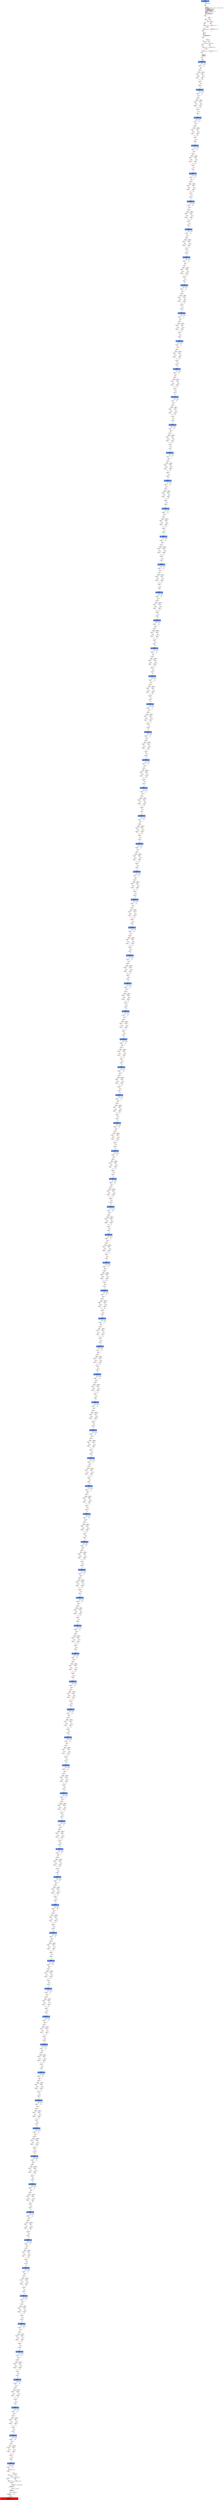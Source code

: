 digraph ARG {
node [style="filled" shape="box" color="white"]
0 [fillcolor="cornflowerblue" label="0 @ N20\nmain entry\nAbstractionState: ABS0: true\n" id="0"]
44 [label="44 @ N61\nmain\n" id="44"]
45 [label="45 @ N24\nmain\n" id="45"]
50 [label="50 @ N26\nmain\n" id="50"]
53 [label="53 @ N28\nmain\n" id="53"]
54 [label="54 @ N29\nmain\n" id="54"]
56 [label="56 @ N35\nmain\n" id="56"]
61 [label="61 @ N38\nmain\n" id="61"]
64 [label="64 @ N39\nmain\n" id="64"]
65 [label="65 @ N40\nmain\n" id="65"]
67 [label="67 @ N43\nmain\n" id="67"]
111353 [fillcolor="cornflowerblue" label="111353 @ N44\nmain\nAbstractionState: ABS7485\n" id="111353"]
111354 [label="111354 @ N45\nmain\n" id="111354"]
111373 [label="111373 @ N48\nmain\n" id="111373"]
111375 [label="111375 @ N50\nmain\n" id="111375"]
111376 [label="111376 @ N52\nmain\n" id="111376"]
111380 [label="111380 @ N49\nmain\n" id="111380"]
111381 [label="111381 @ N54\nmain\n" id="111381"]
111383 [fillcolor="cornflowerblue" label="111383 @ N44\nmain\nAbstractionState: ABS7487\n" id="111383"]
111384 [label="111384 @ N45\nmain\n" id="111384"]
111403 [label="111403 @ N48\nmain\n" id="111403"]
111405 [label="111405 @ N50\nmain\n" id="111405"]
111406 [label="111406 @ N52\nmain\n" id="111406"]
111410 [label="111410 @ N49\nmain\n" id="111410"]
111411 [label="111411 @ N54\nmain\n" id="111411"]
111413 [fillcolor="cornflowerblue" label="111413 @ N44\nmain\nAbstractionState: ABS7489\n" id="111413"]
111414 [label="111414 @ N45\nmain\n" id="111414"]
111433 [label="111433 @ N48\nmain\n" id="111433"]
111435 [label="111435 @ N50\nmain\n" id="111435"]
111436 [label="111436 @ N52\nmain\n" id="111436"]
111440 [label="111440 @ N49\nmain\n" id="111440"]
111441 [label="111441 @ N54\nmain\n" id="111441"]
111443 [fillcolor="cornflowerblue" label="111443 @ N44\nmain\nAbstractionState: ABS7491\n" id="111443"]
111444 [label="111444 @ N45\nmain\n" id="111444"]
111463 [label="111463 @ N48\nmain\n" id="111463"]
111465 [label="111465 @ N50\nmain\n" id="111465"]
111466 [label="111466 @ N52\nmain\n" id="111466"]
111470 [label="111470 @ N49\nmain\n" id="111470"]
111471 [label="111471 @ N54\nmain\n" id="111471"]
111473 [fillcolor="cornflowerblue" label="111473 @ N44\nmain\nAbstractionState: ABS7493\n" id="111473"]
111474 [label="111474 @ N45\nmain\n" id="111474"]
111493 [label="111493 @ N48\nmain\n" id="111493"]
111495 [label="111495 @ N50\nmain\n" id="111495"]
111496 [label="111496 @ N52\nmain\n" id="111496"]
111500 [label="111500 @ N49\nmain\n" id="111500"]
111501 [label="111501 @ N54\nmain\n" id="111501"]
111503 [fillcolor="cornflowerblue" label="111503 @ N44\nmain\nAbstractionState: ABS7495\n" id="111503"]
111504 [label="111504 @ N45\nmain\n" id="111504"]
111523 [label="111523 @ N48\nmain\n" id="111523"]
111525 [label="111525 @ N50\nmain\n" id="111525"]
111526 [label="111526 @ N52\nmain\n" id="111526"]
111530 [label="111530 @ N49\nmain\n" id="111530"]
111531 [label="111531 @ N54\nmain\n" id="111531"]
111533 [fillcolor="cornflowerblue" label="111533 @ N44\nmain\nAbstractionState: ABS7497\n" id="111533"]
111534 [label="111534 @ N45\nmain\n" id="111534"]
111553 [label="111553 @ N48\nmain\n" id="111553"]
111555 [label="111555 @ N50\nmain\n" id="111555"]
111556 [label="111556 @ N52\nmain\n" id="111556"]
111560 [label="111560 @ N49\nmain\n" id="111560"]
111561 [label="111561 @ N54\nmain\n" id="111561"]
111563 [fillcolor="cornflowerblue" label="111563 @ N44\nmain\nAbstractionState: ABS7499\n" id="111563"]
111564 [label="111564 @ N45\nmain\n" id="111564"]
111583 [label="111583 @ N48\nmain\n" id="111583"]
111585 [label="111585 @ N50\nmain\n" id="111585"]
111586 [label="111586 @ N52\nmain\n" id="111586"]
111590 [label="111590 @ N49\nmain\n" id="111590"]
111591 [label="111591 @ N54\nmain\n" id="111591"]
111593 [fillcolor="cornflowerblue" label="111593 @ N44\nmain\nAbstractionState: ABS7501\n" id="111593"]
111594 [label="111594 @ N45\nmain\n" id="111594"]
111613 [label="111613 @ N48\nmain\n" id="111613"]
111615 [label="111615 @ N50\nmain\n" id="111615"]
111616 [label="111616 @ N52\nmain\n" id="111616"]
111620 [label="111620 @ N49\nmain\n" id="111620"]
111621 [label="111621 @ N54\nmain\n" id="111621"]
111623 [fillcolor="cornflowerblue" label="111623 @ N44\nmain\nAbstractionState: ABS7503\n" id="111623"]
111624 [label="111624 @ N45\nmain\n" id="111624"]
111643 [label="111643 @ N48\nmain\n" id="111643"]
111645 [label="111645 @ N50\nmain\n" id="111645"]
111646 [label="111646 @ N52\nmain\n" id="111646"]
111650 [label="111650 @ N49\nmain\n" id="111650"]
111651 [label="111651 @ N54\nmain\n" id="111651"]
111653 [fillcolor="cornflowerblue" label="111653 @ N44\nmain\nAbstractionState: ABS7505\n" id="111653"]
111654 [label="111654 @ N45\nmain\n" id="111654"]
111673 [label="111673 @ N48\nmain\n" id="111673"]
111675 [label="111675 @ N50\nmain\n" id="111675"]
111676 [label="111676 @ N52\nmain\n" id="111676"]
111680 [label="111680 @ N49\nmain\n" id="111680"]
111681 [label="111681 @ N54\nmain\n" id="111681"]
111683 [fillcolor="cornflowerblue" label="111683 @ N44\nmain\nAbstractionState: ABS7507\n" id="111683"]
111684 [label="111684 @ N45\nmain\n" id="111684"]
111703 [label="111703 @ N48\nmain\n" id="111703"]
111705 [label="111705 @ N50\nmain\n" id="111705"]
111706 [label="111706 @ N52\nmain\n" id="111706"]
111710 [label="111710 @ N49\nmain\n" id="111710"]
111711 [label="111711 @ N54\nmain\n" id="111711"]
111713 [fillcolor="cornflowerblue" label="111713 @ N44\nmain\nAbstractionState: ABS7509\n" id="111713"]
111714 [label="111714 @ N45\nmain\n" id="111714"]
111733 [label="111733 @ N48\nmain\n" id="111733"]
111735 [label="111735 @ N50\nmain\n" id="111735"]
111736 [label="111736 @ N52\nmain\n" id="111736"]
111740 [label="111740 @ N49\nmain\n" id="111740"]
111741 [label="111741 @ N54\nmain\n" id="111741"]
111743 [fillcolor="cornflowerblue" label="111743 @ N44\nmain\nAbstractionState: ABS7511\n" id="111743"]
111744 [label="111744 @ N45\nmain\n" id="111744"]
111763 [label="111763 @ N48\nmain\n" id="111763"]
111765 [label="111765 @ N50\nmain\n" id="111765"]
111766 [label="111766 @ N52\nmain\n" id="111766"]
111770 [label="111770 @ N49\nmain\n" id="111770"]
111771 [label="111771 @ N54\nmain\n" id="111771"]
111773 [fillcolor="cornflowerblue" label="111773 @ N44\nmain\nAbstractionState: ABS7513\n" id="111773"]
111774 [label="111774 @ N45\nmain\n" id="111774"]
111793 [label="111793 @ N48\nmain\n" id="111793"]
111795 [label="111795 @ N50\nmain\n" id="111795"]
111796 [label="111796 @ N52\nmain\n" id="111796"]
111800 [label="111800 @ N49\nmain\n" id="111800"]
111801 [label="111801 @ N54\nmain\n" id="111801"]
111803 [fillcolor="cornflowerblue" label="111803 @ N44\nmain\nAbstractionState: ABS7515\n" id="111803"]
111804 [label="111804 @ N45\nmain\n" id="111804"]
111823 [label="111823 @ N48\nmain\n" id="111823"]
111825 [label="111825 @ N50\nmain\n" id="111825"]
111826 [label="111826 @ N52\nmain\n" id="111826"]
111830 [label="111830 @ N49\nmain\n" id="111830"]
111831 [label="111831 @ N54\nmain\n" id="111831"]
111833 [fillcolor="cornflowerblue" label="111833 @ N44\nmain\nAbstractionState: ABS7517\n" id="111833"]
111834 [label="111834 @ N45\nmain\n" id="111834"]
111853 [label="111853 @ N48\nmain\n" id="111853"]
111855 [label="111855 @ N50\nmain\n" id="111855"]
111856 [label="111856 @ N52\nmain\n" id="111856"]
111860 [label="111860 @ N49\nmain\n" id="111860"]
111861 [label="111861 @ N54\nmain\n" id="111861"]
111863 [fillcolor="cornflowerblue" label="111863 @ N44\nmain\nAbstractionState: ABS7519\n" id="111863"]
111864 [label="111864 @ N45\nmain\n" id="111864"]
111883 [label="111883 @ N48\nmain\n" id="111883"]
111885 [label="111885 @ N50\nmain\n" id="111885"]
111886 [label="111886 @ N52\nmain\n" id="111886"]
111890 [label="111890 @ N49\nmain\n" id="111890"]
111891 [label="111891 @ N54\nmain\n" id="111891"]
111893 [fillcolor="cornflowerblue" label="111893 @ N44\nmain\nAbstractionState: ABS7521\n" id="111893"]
111894 [label="111894 @ N45\nmain\n" id="111894"]
111913 [label="111913 @ N48\nmain\n" id="111913"]
111915 [label="111915 @ N50\nmain\n" id="111915"]
111916 [label="111916 @ N52\nmain\n" id="111916"]
111920 [label="111920 @ N49\nmain\n" id="111920"]
111921 [label="111921 @ N54\nmain\n" id="111921"]
111923 [fillcolor="cornflowerblue" label="111923 @ N44\nmain\nAbstractionState: ABS7523\n" id="111923"]
111924 [label="111924 @ N45\nmain\n" id="111924"]
111943 [label="111943 @ N48\nmain\n" id="111943"]
111945 [label="111945 @ N50\nmain\n" id="111945"]
111946 [label="111946 @ N52\nmain\n" id="111946"]
111950 [label="111950 @ N49\nmain\n" id="111950"]
111951 [label="111951 @ N54\nmain\n" id="111951"]
111953 [fillcolor="cornflowerblue" label="111953 @ N44\nmain\nAbstractionState: ABS7525\n" id="111953"]
111954 [label="111954 @ N45\nmain\n" id="111954"]
111973 [label="111973 @ N48\nmain\n" id="111973"]
111975 [label="111975 @ N50\nmain\n" id="111975"]
111976 [label="111976 @ N52\nmain\n" id="111976"]
111980 [label="111980 @ N49\nmain\n" id="111980"]
111981 [label="111981 @ N54\nmain\n" id="111981"]
111983 [fillcolor="cornflowerblue" label="111983 @ N44\nmain\nAbstractionState: ABS7527\n" id="111983"]
111984 [label="111984 @ N45\nmain\n" id="111984"]
112003 [label="112003 @ N48\nmain\n" id="112003"]
112005 [label="112005 @ N50\nmain\n" id="112005"]
112006 [label="112006 @ N52\nmain\n" id="112006"]
112010 [label="112010 @ N49\nmain\n" id="112010"]
112011 [label="112011 @ N54\nmain\n" id="112011"]
112013 [fillcolor="cornflowerblue" label="112013 @ N44\nmain\nAbstractionState: ABS7529\n" id="112013"]
112014 [label="112014 @ N45\nmain\n" id="112014"]
112033 [label="112033 @ N48\nmain\n" id="112033"]
112035 [label="112035 @ N50\nmain\n" id="112035"]
112036 [label="112036 @ N52\nmain\n" id="112036"]
112040 [label="112040 @ N49\nmain\n" id="112040"]
112041 [label="112041 @ N54\nmain\n" id="112041"]
112043 [fillcolor="cornflowerblue" label="112043 @ N44\nmain\nAbstractionState: ABS7531\n" id="112043"]
112044 [label="112044 @ N45\nmain\n" id="112044"]
112063 [label="112063 @ N48\nmain\n" id="112063"]
112065 [label="112065 @ N50\nmain\n" id="112065"]
112066 [label="112066 @ N52\nmain\n" id="112066"]
112070 [label="112070 @ N49\nmain\n" id="112070"]
112071 [label="112071 @ N54\nmain\n" id="112071"]
112073 [fillcolor="cornflowerblue" label="112073 @ N44\nmain\nAbstractionState: ABS7533\n" id="112073"]
112074 [label="112074 @ N45\nmain\n" id="112074"]
112093 [label="112093 @ N48\nmain\n" id="112093"]
112095 [label="112095 @ N50\nmain\n" id="112095"]
112096 [label="112096 @ N52\nmain\n" id="112096"]
112100 [label="112100 @ N49\nmain\n" id="112100"]
112101 [label="112101 @ N54\nmain\n" id="112101"]
112103 [fillcolor="cornflowerblue" label="112103 @ N44\nmain\nAbstractionState: ABS7535\n" id="112103"]
112104 [label="112104 @ N45\nmain\n" id="112104"]
112123 [label="112123 @ N48\nmain\n" id="112123"]
112125 [label="112125 @ N50\nmain\n" id="112125"]
112126 [label="112126 @ N52\nmain\n" id="112126"]
112130 [label="112130 @ N49\nmain\n" id="112130"]
112131 [label="112131 @ N54\nmain\n" id="112131"]
112133 [fillcolor="cornflowerblue" label="112133 @ N44\nmain\nAbstractionState: ABS7537\n" id="112133"]
112134 [label="112134 @ N45\nmain\n" id="112134"]
112153 [label="112153 @ N48\nmain\n" id="112153"]
112155 [label="112155 @ N50\nmain\n" id="112155"]
112156 [label="112156 @ N52\nmain\n" id="112156"]
112160 [label="112160 @ N49\nmain\n" id="112160"]
112161 [label="112161 @ N54\nmain\n" id="112161"]
112163 [fillcolor="cornflowerblue" label="112163 @ N44\nmain\nAbstractionState: ABS7539\n" id="112163"]
112164 [label="112164 @ N45\nmain\n" id="112164"]
112183 [label="112183 @ N48\nmain\n" id="112183"]
112185 [label="112185 @ N50\nmain\n" id="112185"]
112186 [label="112186 @ N52\nmain\n" id="112186"]
112190 [label="112190 @ N49\nmain\n" id="112190"]
112191 [label="112191 @ N54\nmain\n" id="112191"]
112193 [fillcolor="cornflowerblue" label="112193 @ N44\nmain\nAbstractionState: ABS7541\n" id="112193"]
112194 [label="112194 @ N45\nmain\n" id="112194"]
112213 [label="112213 @ N48\nmain\n" id="112213"]
112215 [label="112215 @ N50\nmain\n" id="112215"]
112216 [label="112216 @ N52\nmain\n" id="112216"]
112220 [label="112220 @ N49\nmain\n" id="112220"]
112221 [label="112221 @ N54\nmain\n" id="112221"]
112223 [fillcolor="cornflowerblue" label="112223 @ N44\nmain\nAbstractionState: ABS7543\n" id="112223"]
112224 [label="112224 @ N45\nmain\n" id="112224"]
112243 [label="112243 @ N48\nmain\n" id="112243"]
112245 [label="112245 @ N50\nmain\n" id="112245"]
112246 [label="112246 @ N52\nmain\n" id="112246"]
112250 [label="112250 @ N49\nmain\n" id="112250"]
112251 [label="112251 @ N54\nmain\n" id="112251"]
112253 [fillcolor="cornflowerblue" label="112253 @ N44\nmain\nAbstractionState: ABS7545\n" id="112253"]
112254 [label="112254 @ N45\nmain\n" id="112254"]
112273 [label="112273 @ N48\nmain\n" id="112273"]
112275 [label="112275 @ N50\nmain\n" id="112275"]
112276 [label="112276 @ N52\nmain\n" id="112276"]
112280 [label="112280 @ N49\nmain\n" id="112280"]
112281 [label="112281 @ N54\nmain\n" id="112281"]
112283 [fillcolor="cornflowerblue" label="112283 @ N44\nmain\nAbstractionState: ABS7547\n" id="112283"]
112284 [label="112284 @ N45\nmain\n" id="112284"]
112303 [label="112303 @ N48\nmain\n" id="112303"]
112305 [label="112305 @ N50\nmain\n" id="112305"]
112306 [label="112306 @ N52\nmain\n" id="112306"]
112310 [label="112310 @ N49\nmain\n" id="112310"]
112311 [label="112311 @ N54\nmain\n" id="112311"]
112313 [fillcolor="cornflowerblue" label="112313 @ N44\nmain\nAbstractionState: ABS7549\n" id="112313"]
112314 [label="112314 @ N45\nmain\n" id="112314"]
112333 [label="112333 @ N48\nmain\n" id="112333"]
112335 [label="112335 @ N50\nmain\n" id="112335"]
112336 [label="112336 @ N52\nmain\n" id="112336"]
112340 [label="112340 @ N49\nmain\n" id="112340"]
112341 [label="112341 @ N54\nmain\n" id="112341"]
112343 [fillcolor="cornflowerblue" label="112343 @ N44\nmain\nAbstractionState: ABS7551\n" id="112343"]
112344 [label="112344 @ N45\nmain\n" id="112344"]
112363 [label="112363 @ N48\nmain\n" id="112363"]
112365 [label="112365 @ N50\nmain\n" id="112365"]
112366 [label="112366 @ N52\nmain\n" id="112366"]
112370 [label="112370 @ N49\nmain\n" id="112370"]
112371 [label="112371 @ N54\nmain\n" id="112371"]
112373 [fillcolor="cornflowerblue" label="112373 @ N44\nmain\nAbstractionState: ABS7553\n" id="112373"]
112374 [label="112374 @ N45\nmain\n" id="112374"]
112393 [label="112393 @ N48\nmain\n" id="112393"]
112395 [label="112395 @ N50\nmain\n" id="112395"]
112396 [label="112396 @ N52\nmain\n" id="112396"]
112400 [label="112400 @ N49\nmain\n" id="112400"]
112401 [label="112401 @ N54\nmain\n" id="112401"]
112403 [fillcolor="cornflowerblue" label="112403 @ N44\nmain\nAbstractionState: ABS7555\n" id="112403"]
112404 [label="112404 @ N45\nmain\n" id="112404"]
112423 [label="112423 @ N48\nmain\n" id="112423"]
112425 [label="112425 @ N50\nmain\n" id="112425"]
112426 [label="112426 @ N52\nmain\n" id="112426"]
112430 [label="112430 @ N49\nmain\n" id="112430"]
112431 [label="112431 @ N54\nmain\n" id="112431"]
112433 [fillcolor="cornflowerblue" label="112433 @ N44\nmain\nAbstractionState: ABS7557\n" id="112433"]
112434 [label="112434 @ N45\nmain\n" id="112434"]
112453 [label="112453 @ N48\nmain\n" id="112453"]
112455 [label="112455 @ N50\nmain\n" id="112455"]
112456 [label="112456 @ N52\nmain\n" id="112456"]
112460 [label="112460 @ N49\nmain\n" id="112460"]
112461 [label="112461 @ N54\nmain\n" id="112461"]
112463 [fillcolor="cornflowerblue" label="112463 @ N44\nmain\nAbstractionState: ABS7559\n" id="112463"]
112464 [label="112464 @ N45\nmain\n" id="112464"]
112483 [label="112483 @ N48\nmain\n" id="112483"]
112485 [label="112485 @ N50\nmain\n" id="112485"]
112486 [label="112486 @ N52\nmain\n" id="112486"]
112490 [label="112490 @ N49\nmain\n" id="112490"]
112491 [label="112491 @ N54\nmain\n" id="112491"]
112493 [fillcolor="cornflowerblue" label="112493 @ N44\nmain\nAbstractionState: ABS7561\n" id="112493"]
112494 [label="112494 @ N45\nmain\n" id="112494"]
112513 [label="112513 @ N48\nmain\n" id="112513"]
112515 [label="112515 @ N50\nmain\n" id="112515"]
112516 [label="112516 @ N52\nmain\n" id="112516"]
112520 [label="112520 @ N49\nmain\n" id="112520"]
112521 [label="112521 @ N54\nmain\n" id="112521"]
112523 [fillcolor="cornflowerblue" label="112523 @ N44\nmain\nAbstractionState: ABS7563\n" id="112523"]
112524 [label="112524 @ N45\nmain\n" id="112524"]
112543 [label="112543 @ N48\nmain\n" id="112543"]
112545 [label="112545 @ N50\nmain\n" id="112545"]
112546 [label="112546 @ N52\nmain\n" id="112546"]
112550 [label="112550 @ N49\nmain\n" id="112550"]
112551 [label="112551 @ N54\nmain\n" id="112551"]
112553 [fillcolor="cornflowerblue" label="112553 @ N44\nmain\nAbstractionState: ABS7565\n" id="112553"]
112554 [label="112554 @ N45\nmain\n" id="112554"]
112573 [label="112573 @ N48\nmain\n" id="112573"]
112575 [label="112575 @ N50\nmain\n" id="112575"]
112576 [label="112576 @ N52\nmain\n" id="112576"]
112580 [label="112580 @ N49\nmain\n" id="112580"]
112581 [label="112581 @ N54\nmain\n" id="112581"]
112583 [fillcolor="cornflowerblue" label="112583 @ N44\nmain\nAbstractionState: ABS7567\n" id="112583"]
112584 [label="112584 @ N45\nmain\n" id="112584"]
112603 [label="112603 @ N48\nmain\n" id="112603"]
112605 [label="112605 @ N50\nmain\n" id="112605"]
112606 [label="112606 @ N52\nmain\n" id="112606"]
112610 [label="112610 @ N49\nmain\n" id="112610"]
112611 [label="112611 @ N54\nmain\n" id="112611"]
112613 [fillcolor="cornflowerblue" label="112613 @ N44\nmain\nAbstractionState: ABS7569\n" id="112613"]
112614 [label="112614 @ N45\nmain\n" id="112614"]
112633 [label="112633 @ N48\nmain\n" id="112633"]
112635 [label="112635 @ N50\nmain\n" id="112635"]
112636 [label="112636 @ N52\nmain\n" id="112636"]
112640 [label="112640 @ N49\nmain\n" id="112640"]
112641 [label="112641 @ N54\nmain\n" id="112641"]
112643 [fillcolor="cornflowerblue" label="112643 @ N44\nmain\nAbstractionState: ABS7571\n" id="112643"]
112644 [label="112644 @ N45\nmain\n" id="112644"]
112663 [label="112663 @ N48\nmain\n" id="112663"]
112665 [label="112665 @ N50\nmain\n" id="112665"]
112666 [label="112666 @ N52\nmain\n" id="112666"]
112670 [label="112670 @ N49\nmain\n" id="112670"]
112671 [label="112671 @ N54\nmain\n" id="112671"]
112673 [fillcolor="cornflowerblue" label="112673 @ N44\nmain\nAbstractionState: ABS7573\n" id="112673"]
112674 [label="112674 @ N45\nmain\n" id="112674"]
112693 [label="112693 @ N48\nmain\n" id="112693"]
112695 [label="112695 @ N50\nmain\n" id="112695"]
112696 [label="112696 @ N52\nmain\n" id="112696"]
112700 [label="112700 @ N49\nmain\n" id="112700"]
112701 [label="112701 @ N54\nmain\n" id="112701"]
112703 [fillcolor="cornflowerblue" label="112703 @ N44\nmain\nAbstractionState: ABS7575\n" id="112703"]
112704 [label="112704 @ N45\nmain\n" id="112704"]
112723 [label="112723 @ N48\nmain\n" id="112723"]
112725 [label="112725 @ N50\nmain\n" id="112725"]
112726 [label="112726 @ N52\nmain\n" id="112726"]
112730 [label="112730 @ N49\nmain\n" id="112730"]
112731 [label="112731 @ N54\nmain\n" id="112731"]
112733 [fillcolor="cornflowerblue" label="112733 @ N44\nmain\nAbstractionState: ABS7577\n" id="112733"]
112734 [label="112734 @ N45\nmain\n" id="112734"]
112753 [label="112753 @ N48\nmain\n" id="112753"]
112755 [label="112755 @ N50\nmain\n" id="112755"]
112756 [label="112756 @ N52\nmain\n" id="112756"]
112760 [label="112760 @ N49\nmain\n" id="112760"]
112761 [label="112761 @ N54\nmain\n" id="112761"]
112763 [fillcolor="cornflowerblue" label="112763 @ N44\nmain\nAbstractionState: ABS7579\n" id="112763"]
112764 [label="112764 @ N45\nmain\n" id="112764"]
112783 [label="112783 @ N48\nmain\n" id="112783"]
112785 [label="112785 @ N50\nmain\n" id="112785"]
112786 [label="112786 @ N52\nmain\n" id="112786"]
112790 [label="112790 @ N49\nmain\n" id="112790"]
112791 [label="112791 @ N54\nmain\n" id="112791"]
112793 [fillcolor="cornflowerblue" label="112793 @ N44\nmain\nAbstractionState: ABS7581\n" id="112793"]
112794 [label="112794 @ N45\nmain\n" id="112794"]
112813 [label="112813 @ N48\nmain\n" id="112813"]
112815 [label="112815 @ N50\nmain\n" id="112815"]
112816 [label="112816 @ N52\nmain\n" id="112816"]
112820 [label="112820 @ N49\nmain\n" id="112820"]
112821 [label="112821 @ N54\nmain\n" id="112821"]
112823 [fillcolor="cornflowerblue" label="112823 @ N44\nmain\nAbstractionState: ABS7583\n" id="112823"]
112824 [label="112824 @ N45\nmain\n" id="112824"]
112843 [label="112843 @ N48\nmain\n" id="112843"]
112845 [label="112845 @ N50\nmain\n" id="112845"]
112846 [label="112846 @ N52\nmain\n" id="112846"]
112850 [label="112850 @ N49\nmain\n" id="112850"]
112851 [label="112851 @ N54\nmain\n" id="112851"]
112853 [fillcolor="cornflowerblue" label="112853 @ N44\nmain\nAbstractionState: ABS7585\n" id="112853"]
112854 [label="112854 @ N45\nmain\n" id="112854"]
112873 [label="112873 @ N48\nmain\n" id="112873"]
112875 [label="112875 @ N50\nmain\n" id="112875"]
112876 [label="112876 @ N52\nmain\n" id="112876"]
112880 [label="112880 @ N49\nmain\n" id="112880"]
112881 [label="112881 @ N54\nmain\n" id="112881"]
112883 [fillcolor="cornflowerblue" label="112883 @ N44\nmain\nAbstractionState: ABS7587\n" id="112883"]
112884 [label="112884 @ N45\nmain\n" id="112884"]
112903 [label="112903 @ N48\nmain\n" id="112903"]
112905 [label="112905 @ N50\nmain\n" id="112905"]
112906 [label="112906 @ N52\nmain\n" id="112906"]
112910 [label="112910 @ N49\nmain\n" id="112910"]
112911 [label="112911 @ N54\nmain\n" id="112911"]
112913 [fillcolor="cornflowerblue" label="112913 @ N44\nmain\nAbstractionState: ABS7589\n" id="112913"]
112914 [label="112914 @ N45\nmain\n" id="112914"]
112933 [label="112933 @ N48\nmain\n" id="112933"]
112935 [label="112935 @ N50\nmain\n" id="112935"]
112936 [label="112936 @ N52\nmain\n" id="112936"]
112940 [label="112940 @ N49\nmain\n" id="112940"]
112941 [label="112941 @ N54\nmain\n" id="112941"]
112943 [fillcolor="cornflowerblue" label="112943 @ N44\nmain\nAbstractionState: ABS7591\n" id="112943"]
112944 [label="112944 @ N45\nmain\n" id="112944"]
112963 [label="112963 @ N48\nmain\n" id="112963"]
112965 [label="112965 @ N50\nmain\n" id="112965"]
112966 [label="112966 @ N52\nmain\n" id="112966"]
112970 [label="112970 @ N49\nmain\n" id="112970"]
112971 [label="112971 @ N54\nmain\n" id="112971"]
112973 [fillcolor="cornflowerblue" label="112973 @ N44\nmain\nAbstractionState: ABS7593\n" id="112973"]
112974 [label="112974 @ N45\nmain\n" id="112974"]
112993 [label="112993 @ N48\nmain\n" id="112993"]
112995 [label="112995 @ N50\nmain\n" id="112995"]
112996 [label="112996 @ N52\nmain\n" id="112996"]
113000 [label="113000 @ N49\nmain\n" id="113000"]
113001 [label="113001 @ N54\nmain\n" id="113001"]
113003 [fillcolor="cornflowerblue" label="113003 @ N44\nmain\nAbstractionState: ABS7595\n" id="113003"]
113004 [label="113004 @ N45\nmain\n" id="113004"]
113023 [label="113023 @ N48\nmain\n" id="113023"]
113025 [label="113025 @ N50\nmain\n" id="113025"]
113026 [label="113026 @ N52\nmain\n" id="113026"]
113030 [label="113030 @ N49\nmain\n" id="113030"]
113031 [label="113031 @ N54\nmain\n" id="113031"]
113033 [fillcolor="cornflowerblue" label="113033 @ N44\nmain\nAbstractionState: ABS7597\n" id="113033"]
113034 [label="113034 @ N45\nmain\n" id="113034"]
113053 [label="113053 @ N48\nmain\n" id="113053"]
113055 [label="113055 @ N50\nmain\n" id="113055"]
113056 [label="113056 @ N52\nmain\n" id="113056"]
113060 [label="113060 @ N49\nmain\n" id="113060"]
113061 [label="113061 @ N54\nmain\n" id="113061"]
113063 [fillcolor="cornflowerblue" label="113063 @ N44\nmain\nAbstractionState: ABS7599\n" id="113063"]
113064 [label="113064 @ N45\nmain\n" id="113064"]
113083 [label="113083 @ N48\nmain\n" id="113083"]
113085 [label="113085 @ N50\nmain\n" id="113085"]
113086 [label="113086 @ N52\nmain\n" id="113086"]
113090 [label="113090 @ N49\nmain\n" id="113090"]
113091 [label="113091 @ N54\nmain\n" id="113091"]
113093 [fillcolor="cornflowerblue" label="113093 @ N44\nmain\nAbstractionState: ABS7601\n" id="113093"]
113094 [label="113094 @ N45\nmain\n" id="113094"]
113113 [label="113113 @ N48\nmain\n" id="113113"]
113115 [label="113115 @ N50\nmain\n" id="113115"]
113116 [label="113116 @ N52\nmain\n" id="113116"]
113120 [label="113120 @ N49\nmain\n" id="113120"]
113121 [label="113121 @ N54\nmain\n" id="113121"]
113123 [fillcolor="cornflowerblue" label="113123 @ N44\nmain\nAbstractionState: ABS7603\n" id="113123"]
113124 [label="113124 @ N45\nmain\n" id="113124"]
113143 [label="113143 @ N48\nmain\n" id="113143"]
113145 [label="113145 @ N50\nmain\n" id="113145"]
113146 [label="113146 @ N52\nmain\n" id="113146"]
113150 [label="113150 @ N49\nmain\n" id="113150"]
113151 [label="113151 @ N54\nmain\n" id="113151"]
113153 [fillcolor="cornflowerblue" label="113153 @ N44\nmain\nAbstractionState: ABS7605\n" id="113153"]
113154 [label="113154 @ N45\nmain\n" id="113154"]
113173 [label="113173 @ N48\nmain\n" id="113173"]
113175 [label="113175 @ N50\nmain\n" id="113175"]
113176 [label="113176 @ N52\nmain\n" id="113176"]
113180 [label="113180 @ N49\nmain\n" id="113180"]
113181 [label="113181 @ N54\nmain\n" id="113181"]
113183 [fillcolor="cornflowerblue" label="113183 @ N44\nmain\nAbstractionState: ABS7607\n" id="113183"]
113184 [label="113184 @ N45\nmain\n" id="113184"]
113203 [label="113203 @ N48\nmain\n" id="113203"]
113205 [label="113205 @ N50\nmain\n" id="113205"]
113206 [label="113206 @ N52\nmain\n" id="113206"]
113210 [label="113210 @ N49\nmain\n" id="113210"]
113211 [label="113211 @ N54\nmain\n" id="113211"]
113213 [fillcolor="cornflowerblue" label="113213 @ N44\nmain\nAbstractionState: ABS7609\n" id="113213"]
113214 [label="113214 @ N45\nmain\n" id="113214"]
113233 [label="113233 @ N48\nmain\n" id="113233"]
113235 [label="113235 @ N50\nmain\n" id="113235"]
113236 [label="113236 @ N52\nmain\n" id="113236"]
113240 [label="113240 @ N49\nmain\n" id="113240"]
113241 [label="113241 @ N54\nmain\n" id="113241"]
113243 [fillcolor="cornflowerblue" label="113243 @ N44\nmain\nAbstractionState: ABS7611\n" id="113243"]
113244 [label="113244 @ N45\nmain\n" id="113244"]
113263 [label="113263 @ N48\nmain\n" id="113263"]
113265 [label="113265 @ N50\nmain\n" id="113265"]
113266 [label="113266 @ N52\nmain\n" id="113266"]
113270 [label="113270 @ N49\nmain\n" id="113270"]
113271 [label="113271 @ N54\nmain\n" id="113271"]
113273 [fillcolor="cornflowerblue" label="113273 @ N44\nmain\nAbstractionState: ABS7613\n" id="113273"]
113274 [label="113274 @ N45\nmain\n" id="113274"]
113293 [label="113293 @ N48\nmain\n" id="113293"]
113295 [label="113295 @ N50\nmain\n" id="113295"]
113296 [label="113296 @ N52\nmain\n" id="113296"]
113300 [label="113300 @ N49\nmain\n" id="113300"]
113301 [label="113301 @ N54\nmain\n" id="113301"]
113303 [fillcolor="cornflowerblue" label="113303 @ N44\nmain\nAbstractionState: ABS7615\n" id="113303"]
113304 [label="113304 @ N45\nmain\n" id="113304"]
113323 [label="113323 @ N48\nmain\n" id="113323"]
113325 [label="113325 @ N50\nmain\n" id="113325"]
113326 [label="113326 @ N52\nmain\n" id="113326"]
113330 [label="113330 @ N49\nmain\n" id="113330"]
113331 [label="113331 @ N54\nmain\n" id="113331"]
113333 [fillcolor="cornflowerblue" label="113333 @ N44\nmain\nAbstractionState: ABS7617\n" id="113333"]
113334 [label="113334 @ N45\nmain\n" id="113334"]
113353 [label="113353 @ N48\nmain\n" id="113353"]
113355 [label="113355 @ N50\nmain\n" id="113355"]
113356 [label="113356 @ N52\nmain\n" id="113356"]
113360 [label="113360 @ N49\nmain\n" id="113360"]
113361 [label="113361 @ N54\nmain\n" id="113361"]
113363 [fillcolor="cornflowerblue" label="113363 @ N44\nmain\nAbstractionState: ABS7619\n" id="113363"]
113364 [label="113364 @ N45\nmain\n" id="113364"]
113383 [label="113383 @ N48\nmain\n" id="113383"]
113385 [label="113385 @ N50\nmain\n" id="113385"]
113386 [label="113386 @ N52\nmain\n" id="113386"]
113390 [label="113390 @ N49\nmain\n" id="113390"]
113391 [label="113391 @ N54\nmain\n" id="113391"]
113393 [fillcolor="cornflowerblue" label="113393 @ N44\nmain\nAbstractionState: ABS7621\n" id="113393"]
113394 [label="113394 @ N45\nmain\n" id="113394"]
113413 [label="113413 @ N48\nmain\n" id="113413"]
113415 [label="113415 @ N50\nmain\n" id="113415"]
113416 [label="113416 @ N52\nmain\n" id="113416"]
113420 [label="113420 @ N49\nmain\n" id="113420"]
113421 [label="113421 @ N54\nmain\n" id="113421"]
113423 [fillcolor="cornflowerblue" label="113423 @ N44\nmain\nAbstractionState: ABS7623\n" id="113423"]
113424 [label="113424 @ N45\nmain\n" id="113424"]
113443 [label="113443 @ N48\nmain\n" id="113443"]
113445 [label="113445 @ N50\nmain\n" id="113445"]
113446 [label="113446 @ N52\nmain\n" id="113446"]
113450 [label="113450 @ N49\nmain\n" id="113450"]
113451 [label="113451 @ N54\nmain\n" id="113451"]
113453 [fillcolor="cornflowerblue" label="113453 @ N44\nmain\nAbstractionState: ABS7625\n" id="113453"]
113454 [label="113454 @ N45\nmain\n" id="113454"]
113473 [label="113473 @ N48\nmain\n" id="113473"]
113475 [label="113475 @ N50\nmain\n" id="113475"]
113476 [label="113476 @ N52\nmain\n" id="113476"]
113480 [label="113480 @ N49\nmain\n" id="113480"]
113481 [label="113481 @ N54\nmain\n" id="113481"]
113483 [fillcolor="cornflowerblue" label="113483 @ N44\nmain\nAbstractionState: ABS7627\n" id="113483"]
113484 [label="113484 @ N45\nmain\n" id="113484"]
113503 [label="113503 @ N48\nmain\n" id="113503"]
113505 [label="113505 @ N50\nmain\n" id="113505"]
113506 [label="113506 @ N52\nmain\n" id="113506"]
113510 [label="113510 @ N49\nmain\n" id="113510"]
113511 [label="113511 @ N54\nmain\n" id="113511"]
113513 [fillcolor="cornflowerblue" label="113513 @ N44\nmain\nAbstractionState: ABS7629\n" id="113513"]
113514 [label="113514 @ N45\nmain\n" id="113514"]
113533 [label="113533 @ N48\nmain\n" id="113533"]
113535 [label="113535 @ N50\nmain\n" id="113535"]
113536 [label="113536 @ N52\nmain\n" id="113536"]
113540 [label="113540 @ N49\nmain\n" id="113540"]
113541 [label="113541 @ N54\nmain\n" id="113541"]
113543 [fillcolor="cornflowerblue" label="113543 @ N44\nmain\nAbstractionState: ABS7631\n" id="113543"]
113544 [label="113544 @ N45\nmain\n" id="113544"]
113563 [label="113563 @ N48\nmain\n" id="113563"]
113565 [label="113565 @ N50\nmain\n" id="113565"]
113566 [label="113566 @ N52\nmain\n" id="113566"]
113570 [label="113570 @ N49\nmain\n" id="113570"]
113571 [label="113571 @ N54\nmain\n" id="113571"]
113573 [fillcolor="cornflowerblue" label="113573 @ N44\nmain\nAbstractionState: ABS7633\n" id="113573"]
113574 [label="113574 @ N45\nmain\n" id="113574"]
113593 [label="113593 @ N48\nmain\n" id="113593"]
113595 [label="113595 @ N50\nmain\n" id="113595"]
113596 [label="113596 @ N52\nmain\n" id="113596"]
113600 [label="113600 @ N49\nmain\n" id="113600"]
113601 [label="113601 @ N54\nmain\n" id="113601"]
113603 [fillcolor="cornflowerblue" label="113603 @ N44\nmain\nAbstractionState: ABS7635\n" id="113603"]
113604 [label="113604 @ N45\nmain\n" id="113604"]
113623 [label="113623 @ N48\nmain\n" id="113623"]
113625 [label="113625 @ N50\nmain\n" id="113625"]
113626 [label="113626 @ N52\nmain\n" id="113626"]
113630 [label="113630 @ N49\nmain\n" id="113630"]
113631 [label="113631 @ N54\nmain\n" id="113631"]
113633 [fillcolor="cornflowerblue" label="113633 @ N44\nmain\nAbstractionState: ABS7637\n" id="113633"]
113634 [label="113634 @ N45\nmain\n" id="113634"]
113653 [label="113653 @ N48\nmain\n" id="113653"]
113655 [label="113655 @ N50\nmain\n" id="113655"]
113656 [label="113656 @ N52\nmain\n" id="113656"]
113660 [label="113660 @ N49\nmain\n" id="113660"]
113661 [label="113661 @ N54\nmain\n" id="113661"]
113663 [fillcolor="cornflowerblue" label="113663 @ N44\nmain\nAbstractionState: ABS7639\n" id="113663"]
113664 [label="113664 @ N45\nmain\n" id="113664"]
113683 [label="113683 @ N48\nmain\n" id="113683"]
113685 [label="113685 @ N50\nmain\n" id="113685"]
113686 [label="113686 @ N52\nmain\n" id="113686"]
113690 [label="113690 @ N49\nmain\n" id="113690"]
113691 [label="113691 @ N54\nmain\n" id="113691"]
113693 [fillcolor="cornflowerblue" label="113693 @ N44\nmain\nAbstractionState: ABS7641\n" id="113693"]
113694 [label="113694 @ N45\nmain\n" id="113694"]
113713 [label="113713 @ N48\nmain\n" id="113713"]
113715 [label="113715 @ N50\nmain\n" id="113715"]
113716 [label="113716 @ N52\nmain\n" id="113716"]
113720 [label="113720 @ N49\nmain\n" id="113720"]
113721 [label="113721 @ N54\nmain\n" id="113721"]
113723 [fillcolor="cornflowerblue" label="113723 @ N44\nmain\nAbstractionState: ABS7643\n" id="113723"]
113724 [label="113724 @ N45\nmain\n" id="113724"]
113743 [label="113743 @ N48\nmain\n" id="113743"]
113745 [label="113745 @ N50\nmain\n" id="113745"]
113746 [label="113746 @ N52\nmain\n" id="113746"]
113750 [label="113750 @ N49\nmain\n" id="113750"]
113751 [label="113751 @ N54\nmain\n" id="113751"]
113753 [fillcolor="cornflowerblue" label="113753 @ N44\nmain\nAbstractionState: ABS7645\n" id="113753"]
113754 [label="113754 @ N45\nmain\n" id="113754"]
113773 [label="113773 @ N48\nmain\n" id="113773"]
113775 [label="113775 @ N50\nmain\n" id="113775"]
113776 [label="113776 @ N52\nmain\n" id="113776"]
113780 [label="113780 @ N49\nmain\n" id="113780"]
113781 [label="113781 @ N54\nmain\n" id="113781"]
113783 [fillcolor="cornflowerblue" label="113783 @ N44\nmain\nAbstractionState: ABS7647\n" id="113783"]
113784 [label="113784 @ N45\nmain\n" id="113784"]
113803 [label="113803 @ N48\nmain\n" id="113803"]
113805 [label="113805 @ N50\nmain\n" id="113805"]
113806 [label="113806 @ N52\nmain\n" id="113806"]
113810 [label="113810 @ N49\nmain\n" id="113810"]
113811 [label="113811 @ N54\nmain\n" id="113811"]
113813 [fillcolor="cornflowerblue" label="113813 @ N44\nmain\nAbstractionState: ABS7649\n" id="113813"]
113814 [label="113814 @ N45\nmain\n" id="113814"]
113833 [label="113833 @ N48\nmain\n" id="113833"]
113835 [label="113835 @ N50\nmain\n" id="113835"]
113836 [label="113836 @ N52\nmain\n" id="113836"]
113840 [label="113840 @ N49\nmain\n" id="113840"]
113841 [label="113841 @ N54\nmain\n" id="113841"]
113843 [fillcolor="cornflowerblue" label="113843 @ N44\nmain\nAbstractionState: ABS7651\n" id="113843"]
113844 [label="113844 @ N45\nmain\n" id="113844"]
113863 [label="113863 @ N48\nmain\n" id="113863"]
113865 [label="113865 @ N50\nmain\n" id="113865"]
113866 [label="113866 @ N52\nmain\n" id="113866"]
113870 [label="113870 @ N49\nmain\n" id="113870"]
113871 [label="113871 @ N54\nmain\n" id="113871"]
113873 [fillcolor="cornflowerblue" label="113873 @ N44\nmain\nAbstractionState: ABS7653\n" id="113873"]
113874 [label="113874 @ N45\nmain\n" id="113874"]
113893 [label="113893 @ N48\nmain\n" id="113893"]
113895 [label="113895 @ N50\nmain\n" id="113895"]
113896 [label="113896 @ N52\nmain\n" id="113896"]
113900 [label="113900 @ N49\nmain\n" id="113900"]
113901 [label="113901 @ N54\nmain\n" id="113901"]
113903 [fillcolor="cornflowerblue" label="113903 @ N44\nmain\nAbstractionState: ABS7655\n" id="113903"]
113904 [label="113904 @ N45\nmain\n" id="113904"]
113923 [label="113923 @ N48\nmain\n" id="113923"]
113925 [label="113925 @ N50\nmain\n" id="113925"]
113926 [label="113926 @ N52\nmain\n" id="113926"]
113930 [label="113930 @ N49\nmain\n" id="113930"]
113931 [label="113931 @ N54\nmain\n" id="113931"]
113933 [fillcolor="cornflowerblue" label="113933 @ N44\nmain\nAbstractionState: ABS7657\n" id="113933"]
113935 [label="113935 @ N46\nmain\n" id="113935"]
113936 [label="113936 @ N55\nmain\n" id="113936"]
113941 [label="113941 @ N58\nmain\n" id="113941"]
113944 [label="113944 @ N59\nmain\n" id="113944"]
113945 [label="113945 @ N11\n__VERIFIER_assert entry\n" id="113945"]
113946 [label="113946 @ N12\n__VERIFIER_assert\n" id="113946"]
113947 [label="113947 @ N14\n__VERIFIER_assert\n" id="113947"]
113950 [fillcolor="red" label="113950 @ N15\n__VERIFIER_assert\nAbstractionState: ABS7658\n AutomatonState: ErrorLabelAutomaton: _predefinedState_ERROR\n" id="113950"]
113937 [label="113937 @ N56\nmain\n" id="113937"]
113939 [label="113939 @ N57\nmain\n" id="113939"]
113924 [label="113924 @ N51\nmain\n" id="113924"]
113928 [label="113928 @ N53\nmain\n" id="113928"]
113894 [label="113894 @ N51\nmain\n" id="113894"]
113898 [label="113898 @ N53\nmain\n" id="113898"]
113864 [label="113864 @ N51\nmain\n" id="113864"]
113868 [label="113868 @ N53\nmain\n" id="113868"]
113834 [label="113834 @ N51\nmain\n" id="113834"]
113838 [label="113838 @ N53\nmain\n" id="113838"]
113804 [label="113804 @ N51\nmain\n" id="113804"]
113808 [label="113808 @ N53\nmain\n" id="113808"]
113774 [label="113774 @ N51\nmain\n" id="113774"]
113778 [label="113778 @ N53\nmain\n" id="113778"]
113744 [label="113744 @ N51\nmain\n" id="113744"]
113748 [label="113748 @ N53\nmain\n" id="113748"]
113714 [label="113714 @ N51\nmain\n" id="113714"]
113718 [label="113718 @ N53\nmain\n" id="113718"]
113684 [label="113684 @ N51\nmain\n" id="113684"]
113688 [label="113688 @ N53\nmain\n" id="113688"]
113654 [label="113654 @ N51\nmain\n" id="113654"]
113658 [label="113658 @ N53\nmain\n" id="113658"]
113624 [label="113624 @ N51\nmain\n" id="113624"]
113628 [label="113628 @ N53\nmain\n" id="113628"]
113594 [label="113594 @ N51\nmain\n" id="113594"]
113598 [label="113598 @ N53\nmain\n" id="113598"]
113564 [label="113564 @ N51\nmain\n" id="113564"]
113568 [label="113568 @ N53\nmain\n" id="113568"]
113534 [label="113534 @ N51\nmain\n" id="113534"]
113538 [label="113538 @ N53\nmain\n" id="113538"]
113504 [label="113504 @ N51\nmain\n" id="113504"]
113508 [label="113508 @ N53\nmain\n" id="113508"]
113474 [label="113474 @ N51\nmain\n" id="113474"]
113478 [label="113478 @ N53\nmain\n" id="113478"]
113444 [label="113444 @ N51\nmain\n" id="113444"]
113448 [label="113448 @ N53\nmain\n" id="113448"]
113414 [label="113414 @ N51\nmain\n" id="113414"]
113418 [label="113418 @ N53\nmain\n" id="113418"]
113384 [label="113384 @ N51\nmain\n" id="113384"]
113388 [label="113388 @ N53\nmain\n" id="113388"]
113354 [label="113354 @ N51\nmain\n" id="113354"]
113358 [label="113358 @ N53\nmain\n" id="113358"]
113324 [label="113324 @ N51\nmain\n" id="113324"]
113328 [label="113328 @ N53\nmain\n" id="113328"]
113294 [label="113294 @ N51\nmain\n" id="113294"]
113298 [label="113298 @ N53\nmain\n" id="113298"]
113264 [label="113264 @ N51\nmain\n" id="113264"]
113268 [label="113268 @ N53\nmain\n" id="113268"]
113234 [label="113234 @ N51\nmain\n" id="113234"]
113238 [label="113238 @ N53\nmain\n" id="113238"]
113204 [label="113204 @ N51\nmain\n" id="113204"]
113208 [label="113208 @ N53\nmain\n" id="113208"]
113174 [label="113174 @ N51\nmain\n" id="113174"]
113178 [label="113178 @ N53\nmain\n" id="113178"]
113144 [label="113144 @ N51\nmain\n" id="113144"]
113148 [label="113148 @ N53\nmain\n" id="113148"]
113114 [label="113114 @ N51\nmain\n" id="113114"]
113118 [label="113118 @ N53\nmain\n" id="113118"]
113084 [label="113084 @ N51\nmain\n" id="113084"]
113088 [label="113088 @ N53\nmain\n" id="113088"]
113054 [label="113054 @ N51\nmain\n" id="113054"]
113058 [label="113058 @ N53\nmain\n" id="113058"]
113024 [label="113024 @ N51\nmain\n" id="113024"]
113028 [label="113028 @ N53\nmain\n" id="113028"]
112994 [label="112994 @ N51\nmain\n" id="112994"]
112998 [label="112998 @ N53\nmain\n" id="112998"]
112964 [label="112964 @ N51\nmain\n" id="112964"]
112968 [label="112968 @ N53\nmain\n" id="112968"]
112934 [label="112934 @ N51\nmain\n" id="112934"]
112938 [label="112938 @ N53\nmain\n" id="112938"]
112904 [label="112904 @ N51\nmain\n" id="112904"]
112908 [label="112908 @ N53\nmain\n" id="112908"]
112874 [label="112874 @ N51\nmain\n" id="112874"]
112878 [label="112878 @ N53\nmain\n" id="112878"]
112844 [label="112844 @ N51\nmain\n" id="112844"]
112848 [label="112848 @ N53\nmain\n" id="112848"]
112814 [label="112814 @ N51\nmain\n" id="112814"]
112818 [label="112818 @ N53\nmain\n" id="112818"]
112784 [label="112784 @ N51\nmain\n" id="112784"]
112788 [label="112788 @ N53\nmain\n" id="112788"]
112754 [label="112754 @ N51\nmain\n" id="112754"]
112758 [label="112758 @ N53\nmain\n" id="112758"]
112724 [label="112724 @ N51\nmain\n" id="112724"]
112728 [label="112728 @ N53\nmain\n" id="112728"]
112694 [label="112694 @ N51\nmain\n" id="112694"]
112698 [label="112698 @ N53\nmain\n" id="112698"]
112664 [label="112664 @ N51\nmain\n" id="112664"]
112668 [label="112668 @ N53\nmain\n" id="112668"]
112634 [label="112634 @ N51\nmain\n" id="112634"]
112638 [label="112638 @ N53\nmain\n" id="112638"]
112604 [label="112604 @ N51\nmain\n" id="112604"]
112608 [label="112608 @ N53\nmain\n" id="112608"]
112574 [label="112574 @ N51\nmain\n" id="112574"]
112578 [label="112578 @ N53\nmain\n" id="112578"]
112544 [label="112544 @ N51\nmain\n" id="112544"]
112548 [label="112548 @ N53\nmain\n" id="112548"]
112514 [label="112514 @ N51\nmain\n" id="112514"]
112518 [label="112518 @ N53\nmain\n" id="112518"]
112484 [label="112484 @ N51\nmain\n" id="112484"]
112488 [label="112488 @ N53\nmain\n" id="112488"]
112454 [label="112454 @ N51\nmain\n" id="112454"]
112458 [label="112458 @ N53\nmain\n" id="112458"]
112424 [label="112424 @ N51\nmain\n" id="112424"]
112428 [label="112428 @ N53\nmain\n" id="112428"]
112394 [label="112394 @ N51\nmain\n" id="112394"]
112398 [label="112398 @ N53\nmain\n" id="112398"]
112364 [label="112364 @ N51\nmain\n" id="112364"]
112368 [label="112368 @ N53\nmain\n" id="112368"]
112334 [label="112334 @ N51\nmain\n" id="112334"]
112338 [label="112338 @ N53\nmain\n" id="112338"]
112304 [label="112304 @ N51\nmain\n" id="112304"]
112308 [label="112308 @ N53\nmain\n" id="112308"]
112274 [label="112274 @ N51\nmain\n" id="112274"]
112278 [label="112278 @ N53\nmain\n" id="112278"]
112244 [label="112244 @ N51\nmain\n" id="112244"]
112248 [label="112248 @ N53\nmain\n" id="112248"]
112214 [label="112214 @ N51\nmain\n" id="112214"]
112218 [label="112218 @ N53\nmain\n" id="112218"]
112184 [label="112184 @ N51\nmain\n" id="112184"]
112188 [label="112188 @ N53\nmain\n" id="112188"]
112154 [label="112154 @ N51\nmain\n" id="112154"]
112158 [label="112158 @ N53\nmain\n" id="112158"]
112124 [label="112124 @ N51\nmain\n" id="112124"]
112128 [label="112128 @ N53\nmain\n" id="112128"]
112094 [label="112094 @ N51\nmain\n" id="112094"]
112098 [label="112098 @ N53\nmain\n" id="112098"]
112064 [label="112064 @ N51\nmain\n" id="112064"]
112068 [label="112068 @ N53\nmain\n" id="112068"]
112034 [label="112034 @ N51\nmain\n" id="112034"]
112038 [label="112038 @ N53\nmain\n" id="112038"]
112004 [label="112004 @ N51\nmain\n" id="112004"]
112008 [label="112008 @ N53\nmain\n" id="112008"]
111974 [label="111974 @ N51\nmain\n" id="111974"]
111978 [label="111978 @ N53\nmain\n" id="111978"]
111944 [label="111944 @ N51\nmain\n" id="111944"]
111948 [label="111948 @ N53\nmain\n" id="111948"]
111914 [label="111914 @ N51\nmain\n" id="111914"]
111918 [label="111918 @ N53\nmain\n" id="111918"]
111884 [label="111884 @ N51\nmain\n" id="111884"]
111888 [label="111888 @ N53\nmain\n" id="111888"]
111854 [label="111854 @ N51\nmain\n" id="111854"]
111858 [label="111858 @ N53\nmain\n" id="111858"]
111824 [label="111824 @ N51\nmain\n" id="111824"]
111828 [label="111828 @ N53\nmain\n" id="111828"]
111794 [label="111794 @ N51\nmain\n" id="111794"]
111798 [label="111798 @ N53\nmain\n" id="111798"]
111764 [label="111764 @ N51\nmain\n" id="111764"]
111768 [label="111768 @ N53\nmain\n" id="111768"]
111734 [label="111734 @ N51\nmain\n" id="111734"]
111738 [label="111738 @ N53\nmain\n" id="111738"]
111704 [label="111704 @ N51\nmain\n" id="111704"]
111708 [label="111708 @ N53\nmain\n" id="111708"]
111674 [label="111674 @ N51\nmain\n" id="111674"]
111678 [label="111678 @ N53\nmain\n" id="111678"]
111644 [label="111644 @ N51\nmain\n" id="111644"]
111648 [label="111648 @ N53\nmain\n" id="111648"]
111614 [label="111614 @ N51\nmain\n" id="111614"]
111618 [label="111618 @ N53\nmain\n" id="111618"]
111584 [label="111584 @ N51\nmain\n" id="111584"]
111588 [label="111588 @ N53\nmain\n" id="111588"]
111554 [label="111554 @ N51\nmain\n" id="111554"]
111558 [label="111558 @ N53\nmain\n" id="111558"]
111524 [label="111524 @ N51\nmain\n" id="111524"]
111528 [label="111528 @ N53\nmain\n" id="111528"]
111494 [label="111494 @ N51\nmain\n" id="111494"]
111498 [label="111498 @ N53\nmain\n" id="111498"]
111464 [label="111464 @ N51\nmain\n" id="111464"]
111468 [label="111468 @ N53\nmain\n" id="111468"]
111434 [label="111434 @ N51\nmain\n" id="111434"]
111438 [label="111438 @ N53\nmain\n" id="111438"]
111404 [label="111404 @ N51\nmain\n" id="111404"]
111408 [label="111408 @ N53\nmain\n" id="111408"]
111374 [label="111374 @ N51\nmain\n" id="111374"]
111378 [label="111378 @ N53\nmain\n" id="111378"]
57 [label="57 @ N36\nmain\n" id="57"]
59 [label="59 @ N37\nmain\n" id="59"]
47 [label="47 @ N25\nmain\n" id="47"]
49 [label="49 @ N27\nmain\n" id="49"]
0 -> 44 [color="red" label="Line 0: \lINIT GLOBAL VARS\l" id="0 -> 44"]
44 -> 45 [color="red" label="Lines 7 - 26: \lvoid abort();\lvoid __assert_fail(const char *, const char *, unsigned int, const char *);\lvoid reach_error();\lvoid assume_abort_if_not(int cond);\lvoid __VERIFIER_assert(int cond);\lvoid __VERIFIER_assume(int);\lint __VERIFIER_nondet_int();\lunsigned int __VERIFIER_nondet_uint();\lint main();\lFunction start dummy edge\lint flag;\lflag = __VERIFIER_nondet_int();\lint __CPAchecker_TMP_0;\l" id="44 -> 45"]
45 -> 47 [color="red" label="Line 26: \l[!(flag == 0)]\l" id="45 -> 47"]
45 -> 50 [label="Line 26: \l[flag == 0]\l" id="45 -> 50"]
50 -> 53 [label="Line 0: \l__CPAchecker_TMP_0 = 1;\l" id="50 -> 53"]
53 -> 54 [color="red" label="Line 26: \l[__CPAchecker_TMP_0 != 0]\l" id="53 -> 54"]
53 -> 55 [label="Line 26: \l[!(__CPAchecker_TMP_0 != 0)]\l" id="53 -> 55"]
54 -> 56 [color="red" label="Lines 27 - 31: \lint i = 0;\lint x = 0;\lint y = 0;\lint n;\ln = __VERIFIER_nondet_int();\lint __CPAchecker_TMP_1;\l" id="54 -> 56"]
56 -> 57 [label="Line 31: \l[n >= 1000]\l" id="56 -> 57"]
56 -> 61 [color="red" label="Line 31: \l[!(n >= 1000)]\l" id="56 -> 61"]
61 -> 64 [color="red" label="Line 0: \l__CPAchecker_TMP_1 = 0;\l" id="61 -> 64"]
64 -> 65 [color="red" label="Line 31: \l[__CPAchecker_TMP_1 != 0]\l" id="64 -> 65"]
64 -> 66 [label="Line 31: \l[!(__CPAchecker_TMP_1 != 0)]\l" id="64 -> 66"]
65 -> 67 [color="red" label="Lines 33 - 33: \lunsigned int a;\lunsigned int b;\lunsigned int r;\l" id="65 -> 67"]
67 -> 111353 [color="red" label="Line 35: \lwhile\l" id="67 -> 111353"]
111353 -> 111354 [color="red" label="Line 35: \l[i < n]\l" id="111353 -> 111354"]
111353 -> 111355 [label="Line 35: \l[!(i < n)]\l" id="111353 -> 111355"]
111354 -> 111373 [color="red" label="Lines 36 - 37: \lx = x;\ly = y;\l" id="111354 -> 111373"]
111373 -> 111374 [label="Line 38: \l[flag == 0]\l" id="111373 -> 111374"]
111373 -> 111375 [color="red" label="Line 38: \l[!(flag == 0)]\l" id="111373 -> 111375"]
111375 -> 111376 [color="red" label="Line 39: \lx = x + 3;\l" id="111375 -> 111376"]
111376 -> 111380 [color="red" label="Line 0: \l\l" id="111376 -> 111380"]
111380 -> 111381 [color="red" label="Line 43: \li = i + 1;\l" id="111380 -> 111381"]
111381 -> 111383 [color="red" label="Line 0: \l\l" id="111381 -> 111383"]
111383 -> 111384 [color="red" label="Line 35: \l[i < n]\l" id="111383 -> 111384"]
111383 -> 111385 [label="Line 35: \l[!(i < n)]\l" id="111383 -> 111385"]
111384 -> 111403 [color="red" label="Lines 36 - 37: \lx = x;\ly = y;\l" id="111384 -> 111403"]
111403 -> 111404 [label="Line 38: \l[flag == 0]\l" id="111403 -> 111404"]
111403 -> 111405 [color="red" label="Line 38: \l[!(flag == 0)]\l" id="111403 -> 111405"]
111405 -> 111406 [color="red" label="Line 39: \lx = x + 3;\l" id="111405 -> 111406"]
111406 -> 111410 [color="red" label="Line 0: \l\l" id="111406 -> 111410"]
111410 -> 111411 [color="red" label="Line 43: \li = i + 1;\l" id="111410 -> 111411"]
111411 -> 111413 [color="red" label="Line 0: \l\l" id="111411 -> 111413"]
111413 -> 111414 [color="red" label="Line 35: \l[i < n]\l" id="111413 -> 111414"]
111413 -> 111415 [label="Line 35: \l[!(i < n)]\l" id="111413 -> 111415"]
111414 -> 111433 [color="red" label="Lines 36 - 37: \lx = x;\ly = y;\l" id="111414 -> 111433"]
111433 -> 111434 [label="Line 38: \l[flag == 0]\l" id="111433 -> 111434"]
111433 -> 111435 [color="red" label="Line 38: \l[!(flag == 0)]\l" id="111433 -> 111435"]
111435 -> 111436 [color="red" label="Line 39: \lx = x + 3;\l" id="111435 -> 111436"]
111436 -> 111440 [color="red" label="Line 0: \l\l" id="111436 -> 111440"]
111440 -> 111441 [color="red" label="Line 43: \li = i + 1;\l" id="111440 -> 111441"]
111441 -> 111443 [color="red" label="Line 0: \l\l" id="111441 -> 111443"]
111443 -> 111444 [color="red" label="Line 35: \l[i < n]\l" id="111443 -> 111444"]
111443 -> 111445 [label="Line 35: \l[!(i < n)]\l" id="111443 -> 111445"]
111444 -> 111463 [color="red" label="Lines 36 - 37: \lx = x;\ly = y;\l" id="111444 -> 111463"]
111463 -> 111464 [label="Line 38: \l[flag == 0]\l" id="111463 -> 111464"]
111463 -> 111465 [color="red" label="Line 38: \l[!(flag == 0)]\l" id="111463 -> 111465"]
111465 -> 111466 [color="red" label="Line 39: \lx = x + 3;\l" id="111465 -> 111466"]
111466 -> 111470 [color="red" label="Line 0: \l\l" id="111466 -> 111470"]
111470 -> 111471 [color="red" label="Line 43: \li = i + 1;\l" id="111470 -> 111471"]
111471 -> 111473 [color="red" label="Line 0: \l\l" id="111471 -> 111473"]
111473 -> 111474 [color="red" label="Line 35: \l[i < n]\l" id="111473 -> 111474"]
111473 -> 111475 [label="Line 35: \l[!(i < n)]\l" id="111473 -> 111475"]
111474 -> 111493 [color="red" label="Lines 36 - 37: \lx = x;\ly = y;\l" id="111474 -> 111493"]
111493 -> 111494 [label="Line 38: \l[flag == 0]\l" id="111493 -> 111494"]
111493 -> 111495 [color="red" label="Line 38: \l[!(flag == 0)]\l" id="111493 -> 111495"]
111495 -> 111496 [color="red" label="Line 39: \lx = x + 3;\l" id="111495 -> 111496"]
111496 -> 111500 [color="red" label="Line 0: \l\l" id="111496 -> 111500"]
111500 -> 111501 [color="red" label="Line 43: \li = i + 1;\l" id="111500 -> 111501"]
111501 -> 111503 [color="red" label="Line 0: \l\l" id="111501 -> 111503"]
111503 -> 111504 [color="red" label="Line 35: \l[i < n]\l" id="111503 -> 111504"]
111503 -> 111505 [label="Line 35: \l[!(i < n)]\l" id="111503 -> 111505"]
111504 -> 111523 [color="red" label="Lines 36 - 37: \lx = x;\ly = y;\l" id="111504 -> 111523"]
111523 -> 111524 [label="Line 38: \l[flag == 0]\l" id="111523 -> 111524"]
111523 -> 111525 [color="red" label="Line 38: \l[!(flag == 0)]\l" id="111523 -> 111525"]
111525 -> 111526 [color="red" label="Line 39: \lx = x + 3;\l" id="111525 -> 111526"]
111526 -> 111530 [color="red" label="Line 0: \l\l" id="111526 -> 111530"]
111530 -> 111531 [color="red" label="Line 43: \li = i + 1;\l" id="111530 -> 111531"]
111531 -> 111533 [color="red" label="Line 0: \l\l" id="111531 -> 111533"]
111533 -> 111534 [color="red" label="Line 35: \l[i < n]\l" id="111533 -> 111534"]
111533 -> 111535 [label="Line 35: \l[!(i < n)]\l" id="111533 -> 111535"]
111534 -> 111553 [color="red" label="Lines 36 - 37: \lx = x;\ly = y;\l" id="111534 -> 111553"]
111553 -> 111554 [label="Line 38: \l[flag == 0]\l" id="111553 -> 111554"]
111553 -> 111555 [color="red" label="Line 38: \l[!(flag == 0)]\l" id="111553 -> 111555"]
111555 -> 111556 [color="red" label="Line 39: \lx = x + 3;\l" id="111555 -> 111556"]
111556 -> 111560 [color="red" label="Line 0: \l\l" id="111556 -> 111560"]
111560 -> 111561 [color="red" label="Line 43: \li = i + 1;\l" id="111560 -> 111561"]
111561 -> 111563 [color="red" label="Line 0: \l\l" id="111561 -> 111563"]
111563 -> 111564 [color="red" label="Line 35: \l[i < n]\l" id="111563 -> 111564"]
111563 -> 111565 [label="Line 35: \l[!(i < n)]\l" id="111563 -> 111565"]
111564 -> 111583 [color="red" label="Lines 36 - 37: \lx = x;\ly = y;\l" id="111564 -> 111583"]
111583 -> 111584 [label="Line 38: \l[flag == 0]\l" id="111583 -> 111584"]
111583 -> 111585 [color="red" label="Line 38: \l[!(flag == 0)]\l" id="111583 -> 111585"]
111585 -> 111586 [color="red" label="Line 39: \lx = x + 3;\l" id="111585 -> 111586"]
111586 -> 111590 [color="red" label="Line 0: \l\l" id="111586 -> 111590"]
111590 -> 111591 [color="red" label="Line 43: \li = i + 1;\l" id="111590 -> 111591"]
111591 -> 111593 [color="red" label="Line 0: \l\l" id="111591 -> 111593"]
111593 -> 111594 [color="red" label="Line 35: \l[i < n]\l" id="111593 -> 111594"]
111593 -> 111595 [label="Line 35: \l[!(i < n)]\l" id="111593 -> 111595"]
111594 -> 111613 [color="red" label="Lines 36 - 37: \lx = x;\ly = y;\l" id="111594 -> 111613"]
111613 -> 111614 [label="Line 38: \l[flag == 0]\l" id="111613 -> 111614"]
111613 -> 111615 [color="red" label="Line 38: \l[!(flag == 0)]\l" id="111613 -> 111615"]
111615 -> 111616 [color="red" label="Line 39: \lx = x + 3;\l" id="111615 -> 111616"]
111616 -> 111620 [color="red" label="Line 0: \l\l" id="111616 -> 111620"]
111620 -> 111621 [color="red" label="Line 43: \li = i + 1;\l" id="111620 -> 111621"]
111621 -> 111623 [color="red" label="Line 0: \l\l" id="111621 -> 111623"]
111623 -> 111624 [color="red" label="Line 35: \l[i < n]\l" id="111623 -> 111624"]
111623 -> 111625 [label="Line 35: \l[!(i < n)]\l" id="111623 -> 111625"]
111624 -> 111643 [color="red" label="Lines 36 - 37: \lx = x;\ly = y;\l" id="111624 -> 111643"]
111643 -> 111644 [label="Line 38: \l[flag == 0]\l" id="111643 -> 111644"]
111643 -> 111645 [color="red" label="Line 38: \l[!(flag == 0)]\l" id="111643 -> 111645"]
111645 -> 111646 [color="red" label="Line 39: \lx = x + 3;\l" id="111645 -> 111646"]
111646 -> 111650 [color="red" label="Line 0: \l\l" id="111646 -> 111650"]
111650 -> 111651 [color="red" label="Line 43: \li = i + 1;\l" id="111650 -> 111651"]
111651 -> 111653 [color="red" label="Line 0: \l\l" id="111651 -> 111653"]
111653 -> 111654 [color="red" label="Line 35: \l[i < n]\l" id="111653 -> 111654"]
111653 -> 111655 [label="Line 35: \l[!(i < n)]\l" id="111653 -> 111655"]
111654 -> 111673 [color="red" label="Lines 36 - 37: \lx = x;\ly = y;\l" id="111654 -> 111673"]
111673 -> 111674 [label="Line 38: \l[flag == 0]\l" id="111673 -> 111674"]
111673 -> 111675 [color="red" label="Line 38: \l[!(flag == 0)]\l" id="111673 -> 111675"]
111675 -> 111676 [color="red" label="Line 39: \lx = x + 3;\l" id="111675 -> 111676"]
111676 -> 111680 [color="red" label="Line 0: \l\l" id="111676 -> 111680"]
111680 -> 111681 [color="red" label="Line 43: \li = i + 1;\l" id="111680 -> 111681"]
111681 -> 111683 [color="red" label="Line 0: \l\l" id="111681 -> 111683"]
111683 -> 111684 [color="red" label="Line 35: \l[i < n]\l" id="111683 -> 111684"]
111683 -> 111685 [label="Line 35: \l[!(i < n)]\l" id="111683 -> 111685"]
111684 -> 111703 [color="red" label="Lines 36 - 37: \lx = x;\ly = y;\l" id="111684 -> 111703"]
111703 -> 111704 [label="Line 38: \l[flag == 0]\l" id="111703 -> 111704"]
111703 -> 111705 [color="red" label="Line 38: \l[!(flag == 0)]\l" id="111703 -> 111705"]
111705 -> 111706 [color="red" label="Line 39: \lx = x + 3;\l" id="111705 -> 111706"]
111706 -> 111710 [color="red" label="Line 0: \l\l" id="111706 -> 111710"]
111710 -> 111711 [color="red" label="Line 43: \li = i + 1;\l" id="111710 -> 111711"]
111711 -> 111713 [color="red" label="Line 0: \l\l" id="111711 -> 111713"]
111713 -> 111714 [color="red" label="Line 35: \l[i < n]\l" id="111713 -> 111714"]
111713 -> 111715 [label="Line 35: \l[!(i < n)]\l" id="111713 -> 111715"]
111714 -> 111733 [color="red" label="Lines 36 - 37: \lx = x;\ly = y;\l" id="111714 -> 111733"]
111733 -> 111734 [label="Line 38: \l[flag == 0]\l" id="111733 -> 111734"]
111733 -> 111735 [color="red" label="Line 38: \l[!(flag == 0)]\l" id="111733 -> 111735"]
111735 -> 111736 [color="red" label="Line 39: \lx = x + 3;\l" id="111735 -> 111736"]
111736 -> 111740 [color="red" label="Line 0: \l\l" id="111736 -> 111740"]
111740 -> 111741 [color="red" label="Line 43: \li = i + 1;\l" id="111740 -> 111741"]
111741 -> 111743 [color="red" label="Line 0: \l\l" id="111741 -> 111743"]
111743 -> 111744 [color="red" label="Line 35: \l[i < n]\l" id="111743 -> 111744"]
111743 -> 111745 [label="Line 35: \l[!(i < n)]\l" id="111743 -> 111745"]
111744 -> 111763 [color="red" label="Lines 36 - 37: \lx = x;\ly = y;\l" id="111744 -> 111763"]
111763 -> 111764 [label="Line 38: \l[flag == 0]\l" id="111763 -> 111764"]
111763 -> 111765 [color="red" label="Line 38: \l[!(flag == 0)]\l" id="111763 -> 111765"]
111765 -> 111766 [color="red" label="Line 39: \lx = x + 3;\l" id="111765 -> 111766"]
111766 -> 111770 [color="red" label="Line 0: \l\l" id="111766 -> 111770"]
111770 -> 111771 [color="red" label="Line 43: \li = i + 1;\l" id="111770 -> 111771"]
111771 -> 111773 [color="red" label="Line 0: \l\l" id="111771 -> 111773"]
111773 -> 111774 [color="red" label="Line 35: \l[i < n]\l" id="111773 -> 111774"]
111773 -> 111775 [label="Line 35: \l[!(i < n)]\l" id="111773 -> 111775"]
111774 -> 111793 [color="red" label="Lines 36 - 37: \lx = x;\ly = y;\l" id="111774 -> 111793"]
111793 -> 111794 [label="Line 38: \l[flag == 0]\l" id="111793 -> 111794"]
111793 -> 111795 [color="red" label="Line 38: \l[!(flag == 0)]\l" id="111793 -> 111795"]
111795 -> 111796 [color="red" label="Line 39: \lx = x + 3;\l" id="111795 -> 111796"]
111796 -> 111800 [color="red" label="Line 0: \l\l" id="111796 -> 111800"]
111800 -> 111801 [color="red" label="Line 43: \li = i + 1;\l" id="111800 -> 111801"]
111801 -> 111803 [color="red" label="Line 0: \l\l" id="111801 -> 111803"]
111803 -> 111804 [color="red" label="Line 35: \l[i < n]\l" id="111803 -> 111804"]
111803 -> 111805 [label="Line 35: \l[!(i < n)]\l" id="111803 -> 111805"]
111804 -> 111823 [color="red" label="Lines 36 - 37: \lx = x;\ly = y;\l" id="111804 -> 111823"]
111823 -> 111824 [label="Line 38: \l[flag == 0]\l" id="111823 -> 111824"]
111823 -> 111825 [color="red" label="Line 38: \l[!(flag == 0)]\l" id="111823 -> 111825"]
111825 -> 111826 [color="red" label="Line 39: \lx = x + 3;\l" id="111825 -> 111826"]
111826 -> 111830 [color="red" label="Line 0: \l\l" id="111826 -> 111830"]
111830 -> 111831 [color="red" label="Line 43: \li = i + 1;\l" id="111830 -> 111831"]
111831 -> 111833 [color="red" label="Line 0: \l\l" id="111831 -> 111833"]
111833 -> 111834 [color="red" label="Line 35: \l[i < n]\l" id="111833 -> 111834"]
111833 -> 111835 [label="Line 35: \l[!(i < n)]\l" id="111833 -> 111835"]
111834 -> 111853 [color="red" label="Lines 36 - 37: \lx = x;\ly = y;\l" id="111834 -> 111853"]
111853 -> 111854 [label="Line 38: \l[flag == 0]\l" id="111853 -> 111854"]
111853 -> 111855 [color="red" label="Line 38: \l[!(flag == 0)]\l" id="111853 -> 111855"]
111855 -> 111856 [color="red" label="Line 39: \lx = x + 3;\l" id="111855 -> 111856"]
111856 -> 111860 [color="red" label="Line 0: \l\l" id="111856 -> 111860"]
111860 -> 111861 [color="red" label="Line 43: \li = i + 1;\l" id="111860 -> 111861"]
111861 -> 111863 [color="red" label="Line 0: \l\l" id="111861 -> 111863"]
111863 -> 111864 [color="red" label="Line 35: \l[i < n]\l" id="111863 -> 111864"]
111863 -> 111865 [label="Line 35: \l[!(i < n)]\l" id="111863 -> 111865"]
111864 -> 111883 [color="red" label="Lines 36 - 37: \lx = x;\ly = y;\l" id="111864 -> 111883"]
111883 -> 111884 [label="Line 38: \l[flag == 0]\l" id="111883 -> 111884"]
111883 -> 111885 [color="red" label="Line 38: \l[!(flag == 0)]\l" id="111883 -> 111885"]
111885 -> 111886 [color="red" label="Line 39: \lx = x + 3;\l" id="111885 -> 111886"]
111886 -> 111890 [color="red" label="Line 0: \l\l" id="111886 -> 111890"]
111890 -> 111891 [color="red" label="Line 43: \li = i + 1;\l" id="111890 -> 111891"]
111891 -> 111893 [color="red" label="Line 0: \l\l" id="111891 -> 111893"]
111893 -> 111894 [color="red" label="Line 35: \l[i < n]\l" id="111893 -> 111894"]
111893 -> 111895 [label="Line 35: \l[!(i < n)]\l" id="111893 -> 111895"]
111894 -> 111913 [color="red" label="Lines 36 - 37: \lx = x;\ly = y;\l" id="111894 -> 111913"]
111913 -> 111914 [label="Line 38: \l[flag == 0]\l" id="111913 -> 111914"]
111913 -> 111915 [color="red" label="Line 38: \l[!(flag == 0)]\l" id="111913 -> 111915"]
111915 -> 111916 [color="red" label="Line 39: \lx = x + 3;\l" id="111915 -> 111916"]
111916 -> 111920 [color="red" label="Line 0: \l\l" id="111916 -> 111920"]
111920 -> 111921 [color="red" label="Line 43: \li = i + 1;\l" id="111920 -> 111921"]
111921 -> 111923 [color="red" label="Line 0: \l\l" id="111921 -> 111923"]
111923 -> 111924 [color="red" label="Line 35: \l[i < n]\l" id="111923 -> 111924"]
111923 -> 111925 [label="Line 35: \l[!(i < n)]\l" id="111923 -> 111925"]
111924 -> 111943 [color="red" label="Lines 36 - 37: \lx = x;\ly = y;\l" id="111924 -> 111943"]
111943 -> 111944 [label="Line 38: \l[flag == 0]\l" id="111943 -> 111944"]
111943 -> 111945 [color="red" label="Line 38: \l[!(flag == 0)]\l" id="111943 -> 111945"]
111945 -> 111946 [color="red" label="Line 39: \lx = x + 3;\l" id="111945 -> 111946"]
111946 -> 111950 [color="red" label="Line 0: \l\l" id="111946 -> 111950"]
111950 -> 111951 [color="red" label="Line 43: \li = i + 1;\l" id="111950 -> 111951"]
111951 -> 111953 [color="red" label="Line 0: \l\l" id="111951 -> 111953"]
111953 -> 111954 [color="red" label="Line 35: \l[i < n]\l" id="111953 -> 111954"]
111953 -> 111955 [label="Line 35: \l[!(i < n)]\l" id="111953 -> 111955"]
111954 -> 111973 [color="red" label="Lines 36 - 37: \lx = x;\ly = y;\l" id="111954 -> 111973"]
111973 -> 111974 [label="Line 38: \l[flag == 0]\l" id="111973 -> 111974"]
111973 -> 111975 [color="red" label="Line 38: \l[!(flag == 0)]\l" id="111973 -> 111975"]
111975 -> 111976 [color="red" label="Line 39: \lx = x + 3;\l" id="111975 -> 111976"]
111976 -> 111980 [color="red" label="Line 0: \l\l" id="111976 -> 111980"]
111980 -> 111981 [color="red" label="Line 43: \li = i + 1;\l" id="111980 -> 111981"]
111981 -> 111983 [color="red" label="Line 0: \l\l" id="111981 -> 111983"]
111983 -> 111984 [color="red" label="Line 35: \l[i < n]\l" id="111983 -> 111984"]
111983 -> 111985 [label="Line 35: \l[!(i < n)]\l" id="111983 -> 111985"]
111984 -> 112003 [color="red" label="Lines 36 - 37: \lx = x;\ly = y;\l" id="111984 -> 112003"]
112003 -> 112004 [label="Line 38: \l[flag == 0]\l" id="112003 -> 112004"]
112003 -> 112005 [color="red" label="Line 38: \l[!(flag == 0)]\l" id="112003 -> 112005"]
112005 -> 112006 [color="red" label="Line 39: \lx = x + 3;\l" id="112005 -> 112006"]
112006 -> 112010 [color="red" label="Line 0: \l\l" id="112006 -> 112010"]
112010 -> 112011 [color="red" label="Line 43: \li = i + 1;\l" id="112010 -> 112011"]
112011 -> 112013 [color="red" label="Line 0: \l\l" id="112011 -> 112013"]
112013 -> 112014 [color="red" label="Line 35: \l[i < n]\l" id="112013 -> 112014"]
112013 -> 112015 [label="Line 35: \l[!(i < n)]\l" id="112013 -> 112015"]
112014 -> 112033 [color="red" label="Lines 36 - 37: \lx = x;\ly = y;\l" id="112014 -> 112033"]
112033 -> 112034 [label="Line 38: \l[flag == 0]\l" id="112033 -> 112034"]
112033 -> 112035 [color="red" label="Line 38: \l[!(flag == 0)]\l" id="112033 -> 112035"]
112035 -> 112036 [color="red" label="Line 39: \lx = x + 3;\l" id="112035 -> 112036"]
112036 -> 112040 [color="red" label="Line 0: \l\l" id="112036 -> 112040"]
112040 -> 112041 [color="red" label="Line 43: \li = i + 1;\l" id="112040 -> 112041"]
112041 -> 112043 [color="red" label="Line 0: \l\l" id="112041 -> 112043"]
112043 -> 112044 [color="red" label="Line 35: \l[i < n]\l" id="112043 -> 112044"]
112043 -> 112045 [label="Line 35: \l[!(i < n)]\l" id="112043 -> 112045"]
112044 -> 112063 [color="red" label="Lines 36 - 37: \lx = x;\ly = y;\l" id="112044 -> 112063"]
112063 -> 112064 [label="Line 38: \l[flag == 0]\l" id="112063 -> 112064"]
112063 -> 112065 [color="red" label="Line 38: \l[!(flag == 0)]\l" id="112063 -> 112065"]
112065 -> 112066 [color="red" label="Line 39: \lx = x + 3;\l" id="112065 -> 112066"]
112066 -> 112070 [color="red" label="Line 0: \l\l" id="112066 -> 112070"]
112070 -> 112071 [color="red" label="Line 43: \li = i + 1;\l" id="112070 -> 112071"]
112071 -> 112073 [color="red" label="Line 0: \l\l" id="112071 -> 112073"]
112073 -> 112074 [color="red" label="Line 35: \l[i < n]\l" id="112073 -> 112074"]
112073 -> 112075 [label="Line 35: \l[!(i < n)]\l" id="112073 -> 112075"]
112074 -> 112093 [color="red" label="Lines 36 - 37: \lx = x;\ly = y;\l" id="112074 -> 112093"]
112093 -> 112094 [label="Line 38: \l[flag == 0]\l" id="112093 -> 112094"]
112093 -> 112095 [color="red" label="Line 38: \l[!(flag == 0)]\l" id="112093 -> 112095"]
112095 -> 112096 [color="red" label="Line 39: \lx = x + 3;\l" id="112095 -> 112096"]
112096 -> 112100 [color="red" label="Line 0: \l\l" id="112096 -> 112100"]
112100 -> 112101 [color="red" label="Line 43: \li = i + 1;\l" id="112100 -> 112101"]
112101 -> 112103 [color="red" label="Line 0: \l\l" id="112101 -> 112103"]
112103 -> 112104 [color="red" label="Line 35: \l[i < n]\l" id="112103 -> 112104"]
112103 -> 112105 [label="Line 35: \l[!(i < n)]\l" id="112103 -> 112105"]
112104 -> 112123 [color="red" label="Lines 36 - 37: \lx = x;\ly = y;\l" id="112104 -> 112123"]
112123 -> 112124 [label="Line 38: \l[flag == 0]\l" id="112123 -> 112124"]
112123 -> 112125 [color="red" label="Line 38: \l[!(flag == 0)]\l" id="112123 -> 112125"]
112125 -> 112126 [color="red" label="Line 39: \lx = x + 3;\l" id="112125 -> 112126"]
112126 -> 112130 [color="red" label="Line 0: \l\l" id="112126 -> 112130"]
112130 -> 112131 [color="red" label="Line 43: \li = i + 1;\l" id="112130 -> 112131"]
112131 -> 112133 [color="red" label="Line 0: \l\l" id="112131 -> 112133"]
112133 -> 112134 [color="red" label="Line 35: \l[i < n]\l" id="112133 -> 112134"]
112133 -> 112135 [label="Line 35: \l[!(i < n)]\l" id="112133 -> 112135"]
112134 -> 112153 [color="red" label="Lines 36 - 37: \lx = x;\ly = y;\l" id="112134 -> 112153"]
112153 -> 112154 [label="Line 38: \l[flag == 0]\l" id="112153 -> 112154"]
112153 -> 112155 [color="red" label="Line 38: \l[!(flag == 0)]\l" id="112153 -> 112155"]
112155 -> 112156 [color="red" label="Line 39: \lx = x + 3;\l" id="112155 -> 112156"]
112156 -> 112160 [color="red" label="Line 0: \l\l" id="112156 -> 112160"]
112160 -> 112161 [color="red" label="Line 43: \li = i + 1;\l" id="112160 -> 112161"]
112161 -> 112163 [color="red" label="Line 0: \l\l" id="112161 -> 112163"]
112163 -> 112164 [color="red" label="Line 35: \l[i < n]\l" id="112163 -> 112164"]
112163 -> 112165 [label="Line 35: \l[!(i < n)]\l" id="112163 -> 112165"]
112164 -> 112183 [color="red" label="Lines 36 - 37: \lx = x;\ly = y;\l" id="112164 -> 112183"]
112183 -> 112184 [label="Line 38: \l[flag == 0]\l" id="112183 -> 112184"]
112183 -> 112185 [color="red" label="Line 38: \l[!(flag == 0)]\l" id="112183 -> 112185"]
112185 -> 112186 [color="red" label="Line 39: \lx = x + 3;\l" id="112185 -> 112186"]
112186 -> 112190 [color="red" label="Line 0: \l\l" id="112186 -> 112190"]
112190 -> 112191 [color="red" label="Line 43: \li = i + 1;\l" id="112190 -> 112191"]
112191 -> 112193 [color="red" label="Line 0: \l\l" id="112191 -> 112193"]
112193 -> 112194 [color="red" label="Line 35: \l[i < n]\l" id="112193 -> 112194"]
112193 -> 112195 [label="Line 35: \l[!(i < n)]\l" id="112193 -> 112195"]
112194 -> 112213 [color="red" label="Lines 36 - 37: \lx = x;\ly = y;\l" id="112194 -> 112213"]
112213 -> 112214 [label="Line 38: \l[flag == 0]\l" id="112213 -> 112214"]
112213 -> 112215 [color="red" label="Line 38: \l[!(flag == 0)]\l" id="112213 -> 112215"]
112215 -> 112216 [color="red" label="Line 39: \lx = x + 3;\l" id="112215 -> 112216"]
112216 -> 112220 [color="red" label="Line 0: \l\l" id="112216 -> 112220"]
112220 -> 112221 [color="red" label="Line 43: \li = i + 1;\l" id="112220 -> 112221"]
112221 -> 112223 [color="red" label="Line 0: \l\l" id="112221 -> 112223"]
112223 -> 112224 [color="red" label="Line 35: \l[i < n]\l" id="112223 -> 112224"]
112223 -> 112225 [label="Line 35: \l[!(i < n)]\l" id="112223 -> 112225"]
112224 -> 112243 [color="red" label="Lines 36 - 37: \lx = x;\ly = y;\l" id="112224 -> 112243"]
112243 -> 112244 [label="Line 38: \l[flag == 0]\l" id="112243 -> 112244"]
112243 -> 112245 [color="red" label="Line 38: \l[!(flag == 0)]\l" id="112243 -> 112245"]
112245 -> 112246 [color="red" label="Line 39: \lx = x + 3;\l" id="112245 -> 112246"]
112246 -> 112250 [color="red" label="Line 0: \l\l" id="112246 -> 112250"]
112250 -> 112251 [color="red" label="Line 43: \li = i + 1;\l" id="112250 -> 112251"]
112251 -> 112253 [color="red" label="Line 0: \l\l" id="112251 -> 112253"]
112253 -> 112254 [color="red" label="Line 35: \l[i < n]\l" id="112253 -> 112254"]
112253 -> 112255 [label="Line 35: \l[!(i < n)]\l" id="112253 -> 112255"]
112254 -> 112273 [color="red" label="Lines 36 - 37: \lx = x;\ly = y;\l" id="112254 -> 112273"]
112273 -> 112274 [label="Line 38: \l[flag == 0]\l" id="112273 -> 112274"]
112273 -> 112275 [color="red" label="Line 38: \l[!(flag == 0)]\l" id="112273 -> 112275"]
112275 -> 112276 [color="red" label="Line 39: \lx = x + 3;\l" id="112275 -> 112276"]
112276 -> 112280 [color="red" label="Line 0: \l\l" id="112276 -> 112280"]
112280 -> 112281 [color="red" label="Line 43: \li = i + 1;\l" id="112280 -> 112281"]
112281 -> 112283 [color="red" label="Line 0: \l\l" id="112281 -> 112283"]
112283 -> 112284 [color="red" label="Line 35: \l[i < n]\l" id="112283 -> 112284"]
112283 -> 112285 [label="Line 35: \l[!(i < n)]\l" id="112283 -> 112285"]
112284 -> 112303 [color="red" label="Lines 36 - 37: \lx = x;\ly = y;\l" id="112284 -> 112303"]
112303 -> 112304 [label="Line 38: \l[flag == 0]\l" id="112303 -> 112304"]
112303 -> 112305 [color="red" label="Line 38: \l[!(flag == 0)]\l" id="112303 -> 112305"]
112305 -> 112306 [color="red" label="Line 39: \lx = x + 3;\l" id="112305 -> 112306"]
112306 -> 112310 [color="red" label="Line 0: \l\l" id="112306 -> 112310"]
112310 -> 112311 [color="red" label="Line 43: \li = i + 1;\l" id="112310 -> 112311"]
112311 -> 112313 [color="red" label="Line 0: \l\l" id="112311 -> 112313"]
112313 -> 112314 [color="red" label="Line 35: \l[i < n]\l" id="112313 -> 112314"]
112313 -> 112315 [label="Line 35: \l[!(i < n)]\l" id="112313 -> 112315"]
112314 -> 112333 [color="red" label="Lines 36 - 37: \lx = x;\ly = y;\l" id="112314 -> 112333"]
112333 -> 112334 [label="Line 38: \l[flag == 0]\l" id="112333 -> 112334"]
112333 -> 112335 [color="red" label="Line 38: \l[!(flag == 0)]\l" id="112333 -> 112335"]
112335 -> 112336 [color="red" label="Line 39: \lx = x + 3;\l" id="112335 -> 112336"]
112336 -> 112340 [color="red" label="Line 0: \l\l" id="112336 -> 112340"]
112340 -> 112341 [color="red" label="Line 43: \li = i + 1;\l" id="112340 -> 112341"]
112341 -> 112343 [color="red" label="Line 0: \l\l" id="112341 -> 112343"]
112343 -> 112344 [color="red" label="Line 35: \l[i < n]\l" id="112343 -> 112344"]
112343 -> 112345 [label="Line 35: \l[!(i < n)]\l" id="112343 -> 112345"]
112344 -> 112363 [color="red" label="Lines 36 - 37: \lx = x;\ly = y;\l" id="112344 -> 112363"]
112363 -> 112364 [label="Line 38: \l[flag == 0]\l" id="112363 -> 112364"]
112363 -> 112365 [color="red" label="Line 38: \l[!(flag == 0)]\l" id="112363 -> 112365"]
112365 -> 112366 [color="red" label="Line 39: \lx = x + 3;\l" id="112365 -> 112366"]
112366 -> 112370 [color="red" label="Line 0: \l\l" id="112366 -> 112370"]
112370 -> 112371 [color="red" label="Line 43: \li = i + 1;\l" id="112370 -> 112371"]
112371 -> 112373 [color="red" label="Line 0: \l\l" id="112371 -> 112373"]
112373 -> 112374 [color="red" label="Line 35: \l[i < n]\l" id="112373 -> 112374"]
112373 -> 112375 [label="Line 35: \l[!(i < n)]\l" id="112373 -> 112375"]
112374 -> 112393 [color="red" label="Lines 36 - 37: \lx = x;\ly = y;\l" id="112374 -> 112393"]
112393 -> 112394 [label="Line 38: \l[flag == 0]\l" id="112393 -> 112394"]
112393 -> 112395 [color="red" label="Line 38: \l[!(flag == 0)]\l" id="112393 -> 112395"]
112395 -> 112396 [color="red" label="Line 39: \lx = x + 3;\l" id="112395 -> 112396"]
112396 -> 112400 [color="red" label="Line 0: \l\l" id="112396 -> 112400"]
112400 -> 112401 [color="red" label="Line 43: \li = i + 1;\l" id="112400 -> 112401"]
112401 -> 112403 [color="red" label="Line 0: \l\l" id="112401 -> 112403"]
112403 -> 112404 [color="red" label="Line 35: \l[i < n]\l" id="112403 -> 112404"]
112403 -> 112405 [label="Line 35: \l[!(i < n)]\l" id="112403 -> 112405"]
112404 -> 112423 [color="red" label="Lines 36 - 37: \lx = x;\ly = y;\l" id="112404 -> 112423"]
112423 -> 112424 [label="Line 38: \l[flag == 0]\l" id="112423 -> 112424"]
112423 -> 112425 [color="red" label="Line 38: \l[!(flag == 0)]\l" id="112423 -> 112425"]
112425 -> 112426 [color="red" label="Line 39: \lx = x + 3;\l" id="112425 -> 112426"]
112426 -> 112430 [color="red" label="Line 0: \l\l" id="112426 -> 112430"]
112430 -> 112431 [color="red" label="Line 43: \li = i + 1;\l" id="112430 -> 112431"]
112431 -> 112433 [color="red" label="Line 0: \l\l" id="112431 -> 112433"]
112433 -> 112434 [color="red" label="Line 35: \l[i < n]\l" id="112433 -> 112434"]
112433 -> 112435 [label="Line 35: \l[!(i < n)]\l" id="112433 -> 112435"]
112434 -> 112453 [color="red" label="Lines 36 - 37: \lx = x;\ly = y;\l" id="112434 -> 112453"]
112453 -> 112454 [label="Line 38: \l[flag == 0]\l" id="112453 -> 112454"]
112453 -> 112455 [color="red" label="Line 38: \l[!(flag == 0)]\l" id="112453 -> 112455"]
112455 -> 112456 [color="red" label="Line 39: \lx = x + 3;\l" id="112455 -> 112456"]
112456 -> 112460 [color="red" label="Line 0: \l\l" id="112456 -> 112460"]
112460 -> 112461 [color="red" label="Line 43: \li = i + 1;\l" id="112460 -> 112461"]
112461 -> 112463 [color="red" label="Line 0: \l\l" id="112461 -> 112463"]
112463 -> 112464 [color="red" label="Line 35: \l[i < n]\l" id="112463 -> 112464"]
112463 -> 112465 [label="Line 35: \l[!(i < n)]\l" id="112463 -> 112465"]
112464 -> 112483 [color="red" label="Lines 36 - 37: \lx = x;\ly = y;\l" id="112464 -> 112483"]
112483 -> 112484 [label="Line 38: \l[flag == 0]\l" id="112483 -> 112484"]
112483 -> 112485 [color="red" label="Line 38: \l[!(flag == 0)]\l" id="112483 -> 112485"]
112485 -> 112486 [color="red" label="Line 39: \lx = x + 3;\l" id="112485 -> 112486"]
112486 -> 112490 [color="red" label="Line 0: \l\l" id="112486 -> 112490"]
112490 -> 112491 [color="red" label="Line 43: \li = i + 1;\l" id="112490 -> 112491"]
112491 -> 112493 [color="red" label="Line 0: \l\l" id="112491 -> 112493"]
112493 -> 112494 [color="red" label="Line 35: \l[i < n]\l" id="112493 -> 112494"]
112493 -> 112495 [label="Line 35: \l[!(i < n)]\l" id="112493 -> 112495"]
112494 -> 112513 [color="red" label="Lines 36 - 37: \lx = x;\ly = y;\l" id="112494 -> 112513"]
112513 -> 112514 [label="Line 38: \l[flag == 0]\l" id="112513 -> 112514"]
112513 -> 112515 [color="red" label="Line 38: \l[!(flag == 0)]\l" id="112513 -> 112515"]
112515 -> 112516 [color="red" label="Line 39: \lx = x + 3;\l" id="112515 -> 112516"]
112516 -> 112520 [color="red" label="Line 0: \l\l" id="112516 -> 112520"]
112520 -> 112521 [color="red" label="Line 43: \li = i + 1;\l" id="112520 -> 112521"]
112521 -> 112523 [color="red" label="Line 0: \l\l" id="112521 -> 112523"]
112523 -> 112524 [color="red" label="Line 35: \l[i < n]\l" id="112523 -> 112524"]
112523 -> 112525 [label="Line 35: \l[!(i < n)]\l" id="112523 -> 112525"]
112524 -> 112543 [color="red" label="Lines 36 - 37: \lx = x;\ly = y;\l" id="112524 -> 112543"]
112543 -> 112544 [label="Line 38: \l[flag == 0]\l" id="112543 -> 112544"]
112543 -> 112545 [color="red" label="Line 38: \l[!(flag == 0)]\l" id="112543 -> 112545"]
112545 -> 112546 [color="red" label="Line 39: \lx = x + 3;\l" id="112545 -> 112546"]
112546 -> 112550 [color="red" label="Line 0: \l\l" id="112546 -> 112550"]
112550 -> 112551 [color="red" label="Line 43: \li = i + 1;\l" id="112550 -> 112551"]
112551 -> 112553 [color="red" label="Line 0: \l\l" id="112551 -> 112553"]
112553 -> 112554 [color="red" label="Line 35: \l[i < n]\l" id="112553 -> 112554"]
112553 -> 112555 [label="Line 35: \l[!(i < n)]\l" id="112553 -> 112555"]
112554 -> 112573 [color="red" label="Lines 36 - 37: \lx = x;\ly = y;\l" id="112554 -> 112573"]
112573 -> 112574 [label="Line 38: \l[flag == 0]\l" id="112573 -> 112574"]
112573 -> 112575 [color="red" label="Line 38: \l[!(flag == 0)]\l" id="112573 -> 112575"]
112575 -> 112576 [color="red" label="Line 39: \lx = x + 3;\l" id="112575 -> 112576"]
112576 -> 112580 [color="red" label="Line 0: \l\l" id="112576 -> 112580"]
112580 -> 112581 [color="red" label="Line 43: \li = i + 1;\l" id="112580 -> 112581"]
112581 -> 112583 [color="red" label="Line 0: \l\l" id="112581 -> 112583"]
112583 -> 112584 [color="red" label="Line 35: \l[i < n]\l" id="112583 -> 112584"]
112583 -> 112585 [label="Line 35: \l[!(i < n)]\l" id="112583 -> 112585"]
112584 -> 112603 [color="red" label="Lines 36 - 37: \lx = x;\ly = y;\l" id="112584 -> 112603"]
112603 -> 112604 [label="Line 38: \l[flag == 0]\l" id="112603 -> 112604"]
112603 -> 112605 [color="red" label="Line 38: \l[!(flag == 0)]\l" id="112603 -> 112605"]
112605 -> 112606 [color="red" label="Line 39: \lx = x + 3;\l" id="112605 -> 112606"]
112606 -> 112610 [color="red" label="Line 0: \l\l" id="112606 -> 112610"]
112610 -> 112611 [color="red" label="Line 43: \li = i + 1;\l" id="112610 -> 112611"]
112611 -> 112613 [color="red" label="Line 0: \l\l" id="112611 -> 112613"]
112613 -> 112614 [color="red" label="Line 35: \l[i < n]\l" id="112613 -> 112614"]
112613 -> 112615 [label="Line 35: \l[!(i < n)]\l" id="112613 -> 112615"]
112614 -> 112633 [color="red" label="Lines 36 - 37: \lx = x;\ly = y;\l" id="112614 -> 112633"]
112633 -> 112634 [label="Line 38: \l[flag == 0]\l" id="112633 -> 112634"]
112633 -> 112635 [color="red" label="Line 38: \l[!(flag == 0)]\l" id="112633 -> 112635"]
112635 -> 112636 [color="red" label="Line 39: \lx = x + 3;\l" id="112635 -> 112636"]
112636 -> 112640 [color="red" label="Line 0: \l\l" id="112636 -> 112640"]
112640 -> 112641 [color="red" label="Line 43: \li = i + 1;\l" id="112640 -> 112641"]
112641 -> 112643 [color="red" label="Line 0: \l\l" id="112641 -> 112643"]
112643 -> 112644 [color="red" label="Line 35: \l[i < n]\l" id="112643 -> 112644"]
112643 -> 112645 [label="Line 35: \l[!(i < n)]\l" id="112643 -> 112645"]
112644 -> 112663 [color="red" label="Lines 36 - 37: \lx = x;\ly = y;\l" id="112644 -> 112663"]
112663 -> 112664 [label="Line 38: \l[flag == 0]\l" id="112663 -> 112664"]
112663 -> 112665 [color="red" label="Line 38: \l[!(flag == 0)]\l" id="112663 -> 112665"]
112665 -> 112666 [color="red" label="Line 39: \lx = x + 3;\l" id="112665 -> 112666"]
112666 -> 112670 [color="red" label="Line 0: \l\l" id="112666 -> 112670"]
112670 -> 112671 [color="red" label="Line 43: \li = i + 1;\l" id="112670 -> 112671"]
112671 -> 112673 [color="red" label="Line 0: \l\l" id="112671 -> 112673"]
112673 -> 112674 [color="red" label="Line 35: \l[i < n]\l" id="112673 -> 112674"]
112673 -> 112675 [label="Line 35: \l[!(i < n)]\l" id="112673 -> 112675"]
112674 -> 112693 [color="red" label="Lines 36 - 37: \lx = x;\ly = y;\l" id="112674 -> 112693"]
112693 -> 112694 [label="Line 38: \l[flag == 0]\l" id="112693 -> 112694"]
112693 -> 112695 [color="red" label="Line 38: \l[!(flag == 0)]\l" id="112693 -> 112695"]
112695 -> 112696 [color="red" label="Line 39: \lx = x + 3;\l" id="112695 -> 112696"]
112696 -> 112700 [color="red" label="Line 0: \l\l" id="112696 -> 112700"]
112700 -> 112701 [color="red" label="Line 43: \li = i + 1;\l" id="112700 -> 112701"]
112701 -> 112703 [color="red" label="Line 0: \l\l" id="112701 -> 112703"]
112703 -> 112704 [color="red" label="Line 35: \l[i < n]\l" id="112703 -> 112704"]
112703 -> 112705 [label="Line 35: \l[!(i < n)]\l" id="112703 -> 112705"]
112704 -> 112723 [color="red" label="Lines 36 - 37: \lx = x;\ly = y;\l" id="112704 -> 112723"]
112723 -> 112724 [label="Line 38: \l[flag == 0]\l" id="112723 -> 112724"]
112723 -> 112725 [color="red" label="Line 38: \l[!(flag == 0)]\l" id="112723 -> 112725"]
112725 -> 112726 [color="red" label="Line 39: \lx = x + 3;\l" id="112725 -> 112726"]
112726 -> 112730 [color="red" label="Line 0: \l\l" id="112726 -> 112730"]
112730 -> 112731 [color="red" label="Line 43: \li = i + 1;\l" id="112730 -> 112731"]
112731 -> 112733 [color="red" label="Line 0: \l\l" id="112731 -> 112733"]
112733 -> 112734 [color="red" label="Line 35: \l[i < n]\l" id="112733 -> 112734"]
112733 -> 112735 [label="Line 35: \l[!(i < n)]\l" id="112733 -> 112735"]
112734 -> 112753 [color="red" label="Lines 36 - 37: \lx = x;\ly = y;\l" id="112734 -> 112753"]
112753 -> 112754 [label="Line 38: \l[flag == 0]\l" id="112753 -> 112754"]
112753 -> 112755 [color="red" label="Line 38: \l[!(flag == 0)]\l" id="112753 -> 112755"]
112755 -> 112756 [color="red" label="Line 39: \lx = x + 3;\l" id="112755 -> 112756"]
112756 -> 112760 [color="red" label="Line 0: \l\l" id="112756 -> 112760"]
112760 -> 112761 [color="red" label="Line 43: \li = i + 1;\l" id="112760 -> 112761"]
112761 -> 112763 [color="red" label="Line 0: \l\l" id="112761 -> 112763"]
112763 -> 112764 [color="red" label="Line 35: \l[i < n]\l" id="112763 -> 112764"]
112763 -> 112765 [label="Line 35: \l[!(i < n)]\l" id="112763 -> 112765"]
112764 -> 112783 [color="red" label="Lines 36 - 37: \lx = x;\ly = y;\l" id="112764 -> 112783"]
112783 -> 112784 [label="Line 38: \l[flag == 0]\l" id="112783 -> 112784"]
112783 -> 112785 [color="red" label="Line 38: \l[!(flag == 0)]\l" id="112783 -> 112785"]
112785 -> 112786 [color="red" label="Line 39: \lx = x + 3;\l" id="112785 -> 112786"]
112786 -> 112790 [color="red" label="Line 0: \l\l" id="112786 -> 112790"]
112790 -> 112791 [color="red" label="Line 43: \li = i + 1;\l" id="112790 -> 112791"]
112791 -> 112793 [color="red" label="Line 0: \l\l" id="112791 -> 112793"]
112793 -> 112794 [color="red" label="Line 35: \l[i < n]\l" id="112793 -> 112794"]
112793 -> 112795 [label="Line 35: \l[!(i < n)]\l" id="112793 -> 112795"]
112794 -> 112813 [color="red" label="Lines 36 - 37: \lx = x;\ly = y;\l" id="112794 -> 112813"]
112813 -> 112814 [label="Line 38: \l[flag == 0]\l" id="112813 -> 112814"]
112813 -> 112815 [color="red" label="Line 38: \l[!(flag == 0)]\l" id="112813 -> 112815"]
112815 -> 112816 [color="red" label="Line 39: \lx = x + 3;\l" id="112815 -> 112816"]
112816 -> 112820 [color="red" label="Line 0: \l\l" id="112816 -> 112820"]
112820 -> 112821 [color="red" label="Line 43: \li = i + 1;\l" id="112820 -> 112821"]
112821 -> 112823 [color="red" label="Line 0: \l\l" id="112821 -> 112823"]
112823 -> 112824 [color="red" label="Line 35: \l[i < n]\l" id="112823 -> 112824"]
112823 -> 112825 [label="Line 35: \l[!(i < n)]\l" id="112823 -> 112825"]
112824 -> 112843 [color="red" label="Lines 36 - 37: \lx = x;\ly = y;\l" id="112824 -> 112843"]
112843 -> 112844 [label="Line 38: \l[flag == 0]\l" id="112843 -> 112844"]
112843 -> 112845 [color="red" label="Line 38: \l[!(flag == 0)]\l" id="112843 -> 112845"]
112845 -> 112846 [color="red" label="Line 39: \lx = x + 3;\l" id="112845 -> 112846"]
112846 -> 112850 [color="red" label="Line 0: \l\l" id="112846 -> 112850"]
112850 -> 112851 [color="red" label="Line 43: \li = i + 1;\l" id="112850 -> 112851"]
112851 -> 112853 [color="red" label="Line 0: \l\l" id="112851 -> 112853"]
112853 -> 112854 [color="red" label="Line 35: \l[i < n]\l" id="112853 -> 112854"]
112853 -> 112855 [label="Line 35: \l[!(i < n)]\l" id="112853 -> 112855"]
112854 -> 112873 [color="red" label="Lines 36 - 37: \lx = x;\ly = y;\l" id="112854 -> 112873"]
112873 -> 112874 [label="Line 38: \l[flag == 0]\l" id="112873 -> 112874"]
112873 -> 112875 [color="red" label="Line 38: \l[!(flag == 0)]\l" id="112873 -> 112875"]
112875 -> 112876 [color="red" label="Line 39: \lx = x + 3;\l" id="112875 -> 112876"]
112876 -> 112880 [color="red" label="Line 0: \l\l" id="112876 -> 112880"]
112880 -> 112881 [color="red" label="Line 43: \li = i + 1;\l" id="112880 -> 112881"]
112881 -> 112883 [color="red" label="Line 0: \l\l" id="112881 -> 112883"]
112883 -> 112884 [color="red" label="Line 35: \l[i < n]\l" id="112883 -> 112884"]
112883 -> 112885 [label="Line 35: \l[!(i < n)]\l" id="112883 -> 112885"]
112884 -> 112903 [color="red" label="Lines 36 - 37: \lx = x;\ly = y;\l" id="112884 -> 112903"]
112903 -> 112904 [label="Line 38: \l[flag == 0]\l" id="112903 -> 112904"]
112903 -> 112905 [color="red" label="Line 38: \l[!(flag == 0)]\l" id="112903 -> 112905"]
112905 -> 112906 [color="red" label="Line 39: \lx = x + 3;\l" id="112905 -> 112906"]
112906 -> 112910 [color="red" label="Line 0: \l\l" id="112906 -> 112910"]
112910 -> 112911 [color="red" label="Line 43: \li = i + 1;\l" id="112910 -> 112911"]
112911 -> 112913 [color="red" label="Line 0: \l\l" id="112911 -> 112913"]
112913 -> 112914 [color="red" label="Line 35: \l[i < n]\l" id="112913 -> 112914"]
112913 -> 112915 [label="Line 35: \l[!(i < n)]\l" id="112913 -> 112915"]
112914 -> 112933 [color="red" label="Lines 36 - 37: \lx = x;\ly = y;\l" id="112914 -> 112933"]
112933 -> 112934 [label="Line 38: \l[flag == 0]\l" id="112933 -> 112934"]
112933 -> 112935 [color="red" label="Line 38: \l[!(flag == 0)]\l" id="112933 -> 112935"]
112935 -> 112936 [color="red" label="Line 39: \lx = x + 3;\l" id="112935 -> 112936"]
112936 -> 112940 [color="red" label="Line 0: \l\l" id="112936 -> 112940"]
112940 -> 112941 [color="red" label="Line 43: \li = i + 1;\l" id="112940 -> 112941"]
112941 -> 112943 [color="red" label="Line 0: \l\l" id="112941 -> 112943"]
112943 -> 112944 [color="red" label="Line 35: \l[i < n]\l" id="112943 -> 112944"]
112943 -> 112945 [label="Line 35: \l[!(i < n)]\l" id="112943 -> 112945"]
112944 -> 112963 [color="red" label="Lines 36 - 37: \lx = x;\ly = y;\l" id="112944 -> 112963"]
112963 -> 112964 [label="Line 38: \l[flag == 0]\l" id="112963 -> 112964"]
112963 -> 112965 [color="red" label="Line 38: \l[!(flag == 0)]\l" id="112963 -> 112965"]
112965 -> 112966 [color="red" label="Line 39: \lx = x + 3;\l" id="112965 -> 112966"]
112966 -> 112970 [color="red" label="Line 0: \l\l" id="112966 -> 112970"]
112970 -> 112971 [color="red" label="Line 43: \li = i + 1;\l" id="112970 -> 112971"]
112971 -> 112973 [color="red" label="Line 0: \l\l" id="112971 -> 112973"]
112973 -> 112974 [color="red" label="Line 35: \l[i < n]\l" id="112973 -> 112974"]
112973 -> 112975 [label="Line 35: \l[!(i < n)]\l" id="112973 -> 112975"]
112974 -> 112993 [color="red" label="Lines 36 - 37: \lx = x;\ly = y;\l" id="112974 -> 112993"]
112993 -> 112994 [label="Line 38: \l[flag == 0]\l" id="112993 -> 112994"]
112993 -> 112995 [color="red" label="Line 38: \l[!(flag == 0)]\l" id="112993 -> 112995"]
112995 -> 112996 [color="red" label="Line 39: \lx = x + 3;\l" id="112995 -> 112996"]
112996 -> 113000 [color="red" label="Line 0: \l\l" id="112996 -> 113000"]
113000 -> 113001 [color="red" label="Line 43: \li = i + 1;\l" id="113000 -> 113001"]
113001 -> 113003 [color="red" label="Line 0: \l\l" id="113001 -> 113003"]
113003 -> 113004 [color="red" label="Line 35: \l[i < n]\l" id="113003 -> 113004"]
113003 -> 113005 [label="Line 35: \l[!(i < n)]\l" id="113003 -> 113005"]
113004 -> 113023 [color="red" label="Lines 36 - 37: \lx = x;\ly = y;\l" id="113004 -> 113023"]
113023 -> 113024 [label="Line 38: \l[flag == 0]\l" id="113023 -> 113024"]
113023 -> 113025 [color="red" label="Line 38: \l[!(flag == 0)]\l" id="113023 -> 113025"]
113025 -> 113026 [color="red" label="Line 39: \lx = x + 3;\l" id="113025 -> 113026"]
113026 -> 113030 [color="red" label="Line 0: \l\l" id="113026 -> 113030"]
113030 -> 113031 [color="red" label="Line 43: \li = i + 1;\l" id="113030 -> 113031"]
113031 -> 113033 [color="red" label="Line 0: \l\l" id="113031 -> 113033"]
113033 -> 113034 [color="red" label="Line 35: \l[i < n]\l" id="113033 -> 113034"]
113033 -> 113035 [label="Line 35: \l[!(i < n)]\l" id="113033 -> 113035"]
113034 -> 113053 [color="red" label="Lines 36 - 37: \lx = x;\ly = y;\l" id="113034 -> 113053"]
113053 -> 113054 [label="Line 38: \l[flag == 0]\l" id="113053 -> 113054"]
113053 -> 113055 [color="red" label="Line 38: \l[!(flag == 0)]\l" id="113053 -> 113055"]
113055 -> 113056 [color="red" label="Line 39: \lx = x + 3;\l" id="113055 -> 113056"]
113056 -> 113060 [color="red" label="Line 0: \l\l" id="113056 -> 113060"]
113060 -> 113061 [color="red" label="Line 43: \li = i + 1;\l" id="113060 -> 113061"]
113061 -> 113063 [color="red" label="Line 0: \l\l" id="113061 -> 113063"]
113063 -> 113064 [color="red" label="Line 35: \l[i < n]\l" id="113063 -> 113064"]
113063 -> 113065 [label="Line 35: \l[!(i < n)]\l" id="113063 -> 113065"]
113064 -> 113083 [color="red" label="Lines 36 - 37: \lx = x;\ly = y;\l" id="113064 -> 113083"]
113083 -> 113084 [label="Line 38: \l[flag == 0]\l" id="113083 -> 113084"]
113083 -> 113085 [color="red" label="Line 38: \l[!(flag == 0)]\l" id="113083 -> 113085"]
113085 -> 113086 [color="red" label="Line 39: \lx = x + 3;\l" id="113085 -> 113086"]
113086 -> 113090 [color="red" label="Line 0: \l\l" id="113086 -> 113090"]
113090 -> 113091 [color="red" label="Line 43: \li = i + 1;\l" id="113090 -> 113091"]
113091 -> 113093 [color="red" label="Line 0: \l\l" id="113091 -> 113093"]
113093 -> 113094 [color="red" label="Line 35: \l[i < n]\l" id="113093 -> 113094"]
113093 -> 113095 [label="Line 35: \l[!(i < n)]\l" id="113093 -> 113095"]
113094 -> 113113 [color="red" label="Lines 36 - 37: \lx = x;\ly = y;\l" id="113094 -> 113113"]
113113 -> 113114 [label="Line 38: \l[flag == 0]\l" id="113113 -> 113114"]
113113 -> 113115 [color="red" label="Line 38: \l[!(flag == 0)]\l" id="113113 -> 113115"]
113115 -> 113116 [color="red" label="Line 39: \lx = x + 3;\l" id="113115 -> 113116"]
113116 -> 113120 [color="red" label="Line 0: \l\l" id="113116 -> 113120"]
113120 -> 113121 [color="red" label="Line 43: \li = i + 1;\l" id="113120 -> 113121"]
113121 -> 113123 [color="red" label="Line 0: \l\l" id="113121 -> 113123"]
113123 -> 113124 [color="red" label="Line 35: \l[i < n]\l" id="113123 -> 113124"]
113123 -> 113125 [label="Line 35: \l[!(i < n)]\l" id="113123 -> 113125"]
113124 -> 113143 [color="red" label="Lines 36 - 37: \lx = x;\ly = y;\l" id="113124 -> 113143"]
113143 -> 113144 [label="Line 38: \l[flag == 0]\l" id="113143 -> 113144"]
113143 -> 113145 [color="red" label="Line 38: \l[!(flag == 0)]\l" id="113143 -> 113145"]
113145 -> 113146 [color="red" label="Line 39: \lx = x + 3;\l" id="113145 -> 113146"]
113146 -> 113150 [color="red" label="Line 0: \l\l" id="113146 -> 113150"]
113150 -> 113151 [color="red" label="Line 43: \li = i + 1;\l" id="113150 -> 113151"]
113151 -> 113153 [color="red" label="Line 0: \l\l" id="113151 -> 113153"]
113153 -> 113154 [color="red" label="Line 35: \l[i < n]\l" id="113153 -> 113154"]
113153 -> 113155 [label="Line 35: \l[!(i < n)]\l" id="113153 -> 113155"]
113154 -> 113173 [color="red" label="Lines 36 - 37: \lx = x;\ly = y;\l" id="113154 -> 113173"]
113173 -> 113174 [label="Line 38: \l[flag == 0]\l" id="113173 -> 113174"]
113173 -> 113175 [color="red" label="Line 38: \l[!(flag == 0)]\l" id="113173 -> 113175"]
113175 -> 113176 [color="red" label="Line 39: \lx = x + 3;\l" id="113175 -> 113176"]
113176 -> 113180 [color="red" label="Line 0: \l\l" id="113176 -> 113180"]
113180 -> 113181 [color="red" label="Line 43: \li = i + 1;\l" id="113180 -> 113181"]
113181 -> 113183 [color="red" label="Line 0: \l\l" id="113181 -> 113183"]
113183 -> 113184 [color="red" label="Line 35: \l[i < n]\l" id="113183 -> 113184"]
113183 -> 113185 [label="Line 35: \l[!(i < n)]\l" id="113183 -> 113185"]
113184 -> 113203 [color="red" label="Lines 36 - 37: \lx = x;\ly = y;\l" id="113184 -> 113203"]
113203 -> 113204 [label="Line 38: \l[flag == 0]\l" id="113203 -> 113204"]
113203 -> 113205 [color="red" label="Line 38: \l[!(flag == 0)]\l" id="113203 -> 113205"]
113205 -> 113206 [color="red" label="Line 39: \lx = x + 3;\l" id="113205 -> 113206"]
113206 -> 113210 [color="red" label="Line 0: \l\l" id="113206 -> 113210"]
113210 -> 113211 [color="red" label="Line 43: \li = i + 1;\l" id="113210 -> 113211"]
113211 -> 113213 [color="red" label="Line 0: \l\l" id="113211 -> 113213"]
113213 -> 113214 [color="red" label="Line 35: \l[i < n]\l" id="113213 -> 113214"]
113213 -> 113215 [label="Line 35: \l[!(i < n)]\l" id="113213 -> 113215"]
113214 -> 113233 [color="red" label="Lines 36 - 37: \lx = x;\ly = y;\l" id="113214 -> 113233"]
113233 -> 113234 [label="Line 38: \l[flag == 0]\l" id="113233 -> 113234"]
113233 -> 113235 [color="red" label="Line 38: \l[!(flag == 0)]\l" id="113233 -> 113235"]
113235 -> 113236 [color="red" label="Line 39: \lx = x + 3;\l" id="113235 -> 113236"]
113236 -> 113240 [color="red" label="Line 0: \l\l" id="113236 -> 113240"]
113240 -> 113241 [color="red" label="Line 43: \li = i + 1;\l" id="113240 -> 113241"]
113241 -> 113243 [color="red" label="Line 0: \l\l" id="113241 -> 113243"]
113243 -> 113244 [color="red" label="Line 35: \l[i < n]\l" id="113243 -> 113244"]
113243 -> 113245 [label="Line 35: \l[!(i < n)]\l" id="113243 -> 113245"]
113244 -> 113263 [color="red" label="Lines 36 - 37: \lx = x;\ly = y;\l" id="113244 -> 113263"]
113263 -> 113264 [label="Line 38: \l[flag == 0]\l" id="113263 -> 113264"]
113263 -> 113265 [color="red" label="Line 38: \l[!(flag == 0)]\l" id="113263 -> 113265"]
113265 -> 113266 [color="red" label="Line 39: \lx = x + 3;\l" id="113265 -> 113266"]
113266 -> 113270 [color="red" label="Line 0: \l\l" id="113266 -> 113270"]
113270 -> 113271 [color="red" label="Line 43: \li = i + 1;\l" id="113270 -> 113271"]
113271 -> 113273 [color="red" label="Line 0: \l\l" id="113271 -> 113273"]
113273 -> 113274 [color="red" label="Line 35: \l[i < n]\l" id="113273 -> 113274"]
113273 -> 113275 [label="Line 35: \l[!(i < n)]\l" id="113273 -> 113275"]
113274 -> 113293 [color="red" label="Lines 36 - 37: \lx = x;\ly = y;\l" id="113274 -> 113293"]
113293 -> 113294 [label="Line 38: \l[flag == 0]\l" id="113293 -> 113294"]
113293 -> 113295 [color="red" label="Line 38: \l[!(flag == 0)]\l" id="113293 -> 113295"]
113295 -> 113296 [color="red" label="Line 39: \lx = x + 3;\l" id="113295 -> 113296"]
113296 -> 113300 [color="red" label="Line 0: \l\l" id="113296 -> 113300"]
113300 -> 113301 [color="red" label="Line 43: \li = i + 1;\l" id="113300 -> 113301"]
113301 -> 113303 [color="red" label="Line 0: \l\l" id="113301 -> 113303"]
113303 -> 113304 [color="red" label="Line 35: \l[i < n]\l" id="113303 -> 113304"]
113303 -> 113305 [label="Line 35: \l[!(i < n)]\l" id="113303 -> 113305"]
113304 -> 113323 [color="red" label="Lines 36 - 37: \lx = x;\ly = y;\l" id="113304 -> 113323"]
113323 -> 113324 [label="Line 38: \l[flag == 0]\l" id="113323 -> 113324"]
113323 -> 113325 [color="red" label="Line 38: \l[!(flag == 0)]\l" id="113323 -> 113325"]
113325 -> 113326 [color="red" label="Line 39: \lx = x + 3;\l" id="113325 -> 113326"]
113326 -> 113330 [color="red" label="Line 0: \l\l" id="113326 -> 113330"]
113330 -> 113331 [color="red" label="Line 43: \li = i + 1;\l" id="113330 -> 113331"]
113331 -> 113333 [color="red" label="Line 0: \l\l" id="113331 -> 113333"]
113333 -> 113334 [color="red" label="Line 35: \l[i < n]\l" id="113333 -> 113334"]
113333 -> 113335 [label="Line 35: \l[!(i < n)]\l" id="113333 -> 113335"]
113334 -> 113353 [color="red" label="Lines 36 - 37: \lx = x;\ly = y;\l" id="113334 -> 113353"]
113353 -> 113354 [label="Line 38: \l[flag == 0]\l" id="113353 -> 113354"]
113353 -> 113355 [color="red" label="Line 38: \l[!(flag == 0)]\l" id="113353 -> 113355"]
113355 -> 113356 [color="red" label="Line 39: \lx = x + 3;\l" id="113355 -> 113356"]
113356 -> 113360 [color="red" label="Line 0: \l\l" id="113356 -> 113360"]
113360 -> 113361 [color="red" label="Line 43: \li = i + 1;\l" id="113360 -> 113361"]
113361 -> 113363 [color="red" label="Line 0: \l\l" id="113361 -> 113363"]
113363 -> 113364 [color="red" label="Line 35: \l[i < n]\l" id="113363 -> 113364"]
113363 -> 113365 [label="Line 35: \l[!(i < n)]\l" id="113363 -> 113365"]
113364 -> 113383 [color="red" label="Lines 36 - 37: \lx = x;\ly = y;\l" id="113364 -> 113383"]
113383 -> 113384 [label="Line 38: \l[flag == 0]\l" id="113383 -> 113384"]
113383 -> 113385 [color="red" label="Line 38: \l[!(flag == 0)]\l" id="113383 -> 113385"]
113385 -> 113386 [color="red" label="Line 39: \lx = x + 3;\l" id="113385 -> 113386"]
113386 -> 113390 [color="red" label="Line 0: \l\l" id="113386 -> 113390"]
113390 -> 113391 [color="red" label="Line 43: \li = i + 1;\l" id="113390 -> 113391"]
113391 -> 113393 [color="red" label="Line 0: \l\l" id="113391 -> 113393"]
113393 -> 113394 [color="red" label="Line 35: \l[i < n]\l" id="113393 -> 113394"]
113393 -> 113395 [label="Line 35: \l[!(i < n)]\l" id="113393 -> 113395"]
113394 -> 113413 [color="red" label="Lines 36 - 37: \lx = x;\ly = y;\l" id="113394 -> 113413"]
113413 -> 113414 [label="Line 38: \l[flag == 0]\l" id="113413 -> 113414"]
113413 -> 113415 [color="red" label="Line 38: \l[!(flag == 0)]\l" id="113413 -> 113415"]
113415 -> 113416 [color="red" label="Line 39: \lx = x + 3;\l" id="113415 -> 113416"]
113416 -> 113420 [color="red" label="Line 0: \l\l" id="113416 -> 113420"]
113420 -> 113421 [color="red" label="Line 43: \li = i + 1;\l" id="113420 -> 113421"]
113421 -> 113423 [color="red" label="Line 0: \l\l" id="113421 -> 113423"]
113423 -> 113424 [color="red" label="Line 35: \l[i < n]\l" id="113423 -> 113424"]
113423 -> 113425 [label="Line 35: \l[!(i < n)]\l" id="113423 -> 113425"]
113424 -> 113443 [color="red" label="Lines 36 - 37: \lx = x;\ly = y;\l" id="113424 -> 113443"]
113443 -> 113444 [label="Line 38: \l[flag == 0]\l" id="113443 -> 113444"]
113443 -> 113445 [color="red" label="Line 38: \l[!(flag == 0)]\l" id="113443 -> 113445"]
113445 -> 113446 [color="red" label="Line 39: \lx = x + 3;\l" id="113445 -> 113446"]
113446 -> 113450 [color="red" label="Line 0: \l\l" id="113446 -> 113450"]
113450 -> 113451 [color="red" label="Line 43: \li = i + 1;\l" id="113450 -> 113451"]
113451 -> 113453 [color="red" label="Line 0: \l\l" id="113451 -> 113453"]
113453 -> 113454 [color="red" label="Line 35: \l[i < n]\l" id="113453 -> 113454"]
113453 -> 113455 [label="Line 35: \l[!(i < n)]\l" id="113453 -> 113455"]
113454 -> 113473 [color="red" label="Lines 36 - 37: \lx = x;\ly = y;\l" id="113454 -> 113473"]
113473 -> 113474 [label="Line 38: \l[flag == 0]\l" id="113473 -> 113474"]
113473 -> 113475 [color="red" label="Line 38: \l[!(flag == 0)]\l" id="113473 -> 113475"]
113475 -> 113476 [color="red" label="Line 39: \lx = x + 3;\l" id="113475 -> 113476"]
113476 -> 113480 [color="red" label="Line 0: \l\l" id="113476 -> 113480"]
113480 -> 113481 [color="red" label="Line 43: \li = i + 1;\l" id="113480 -> 113481"]
113481 -> 113483 [color="red" label="Line 0: \l\l" id="113481 -> 113483"]
113483 -> 113484 [color="red" label="Line 35: \l[i < n]\l" id="113483 -> 113484"]
113483 -> 113485 [label="Line 35: \l[!(i < n)]\l" id="113483 -> 113485"]
113484 -> 113503 [color="red" label="Lines 36 - 37: \lx = x;\ly = y;\l" id="113484 -> 113503"]
113503 -> 113504 [label="Line 38: \l[flag == 0]\l" id="113503 -> 113504"]
113503 -> 113505 [color="red" label="Line 38: \l[!(flag == 0)]\l" id="113503 -> 113505"]
113505 -> 113506 [color="red" label="Line 39: \lx = x + 3;\l" id="113505 -> 113506"]
113506 -> 113510 [color="red" label="Line 0: \l\l" id="113506 -> 113510"]
113510 -> 113511 [color="red" label="Line 43: \li = i + 1;\l" id="113510 -> 113511"]
113511 -> 113513 [color="red" label="Line 0: \l\l" id="113511 -> 113513"]
113513 -> 113514 [color="red" label="Line 35: \l[i < n]\l" id="113513 -> 113514"]
113513 -> 113515 [label="Line 35: \l[!(i < n)]\l" id="113513 -> 113515"]
113514 -> 113533 [color="red" label="Lines 36 - 37: \lx = x;\ly = y;\l" id="113514 -> 113533"]
113533 -> 113534 [label="Line 38: \l[flag == 0]\l" id="113533 -> 113534"]
113533 -> 113535 [color="red" label="Line 38: \l[!(flag == 0)]\l" id="113533 -> 113535"]
113535 -> 113536 [color="red" label="Line 39: \lx = x + 3;\l" id="113535 -> 113536"]
113536 -> 113540 [color="red" label="Line 0: \l\l" id="113536 -> 113540"]
113540 -> 113541 [color="red" label="Line 43: \li = i + 1;\l" id="113540 -> 113541"]
113541 -> 113543 [color="red" label="Line 0: \l\l" id="113541 -> 113543"]
113543 -> 113544 [color="red" label="Line 35: \l[i < n]\l" id="113543 -> 113544"]
113543 -> 113545 [label="Line 35: \l[!(i < n)]\l" id="113543 -> 113545"]
113544 -> 113563 [color="red" label="Lines 36 - 37: \lx = x;\ly = y;\l" id="113544 -> 113563"]
113563 -> 113564 [label="Line 38: \l[flag == 0]\l" id="113563 -> 113564"]
113563 -> 113565 [color="red" label="Line 38: \l[!(flag == 0)]\l" id="113563 -> 113565"]
113565 -> 113566 [color="red" label="Line 39: \lx = x + 3;\l" id="113565 -> 113566"]
113566 -> 113570 [color="red" label="Line 0: \l\l" id="113566 -> 113570"]
113570 -> 113571 [color="red" label="Line 43: \li = i + 1;\l" id="113570 -> 113571"]
113571 -> 113573 [color="red" label="Line 0: \l\l" id="113571 -> 113573"]
113573 -> 113574 [color="red" label="Line 35: \l[i < n]\l" id="113573 -> 113574"]
113573 -> 113575 [label="Line 35: \l[!(i < n)]\l" id="113573 -> 113575"]
113574 -> 113593 [color="red" label="Lines 36 - 37: \lx = x;\ly = y;\l" id="113574 -> 113593"]
113593 -> 113594 [label="Line 38: \l[flag == 0]\l" id="113593 -> 113594"]
113593 -> 113595 [color="red" label="Line 38: \l[!(flag == 0)]\l" id="113593 -> 113595"]
113595 -> 113596 [color="red" label="Line 39: \lx = x + 3;\l" id="113595 -> 113596"]
113596 -> 113600 [color="red" label="Line 0: \l\l" id="113596 -> 113600"]
113600 -> 113601 [color="red" label="Line 43: \li = i + 1;\l" id="113600 -> 113601"]
113601 -> 113603 [color="red" label="Line 0: \l\l" id="113601 -> 113603"]
113603 -> 113604 [color="red" label="Line 35: \l[i < n]\l" id="113603 -> 113604"]
113603 -> 113605 [label="Line 35: \l[!(i < n)]\l" id="113603 -> 113605"]
113604 -> 113623 [color="red" label="Lines 36 - 37: \lx = x;\ly = y;\l" id="113604 -> 113623"]
113623 -> 113624 [label="Line 38: \l[flag == 0]\l" id="113623 -> 113624"]
113623 -> 113625 [color="red" label="Line 38: \l[!(flag == 0)]\l" id="113623 -> 113625"]
113625 -> 113626 [color="red" label="Line 39: \lx = x + 3;\l" id="113625 -> 113626"]
113626 -> 113630 [color="red" label="Line 0: \l\l" id="113626 -> 113630"]
113630 -> 113631 [color="red" label="Line 43: \li = i + 1;\l" id="113630 -> 113631"]
113631 -> 113633 [color="red" label="Line 0: \l\l" id="113631 -> 113633"]
113633 -> 113634 [color="red" label="Line 35: \l[i < n]\l" id="113633 -> 113634"]
113633 -> 113635 [label="Line 35: \l[!(i < n)]\l" id="113633 -> 113635"]
113634 -> 113653 [color="red" label="Lines 36 - 37: \lx = x;\ly = y;\l" id="113634 -> 113653"]
113653 -> 113654 [label="Line 38: \l[flag == 0]\l" id="113653 -> 113654"]
113653 -> 113655 [color="red" label="Line 38: \l[!(flag == 0)]\l" id="113653 -> 113655"]
113655 -> 113656 [color="red" label="Line 39: \lx = x + 3;\l" id="113655 -> 113656"]
113656 -> 113660 [color="red" label="Line 0: \l\l" id="113656 -> 113660"]
113660 -> 113661 [color="red" label="Line 43: \li = i + 1;\l" id="113660 -> 113661"]
113661 -> 113663 [color="red" label="Line 0: \l\l" id="113661 -> 113663"]
113663 -> 113664 [color="red" label="Line 35: \l[i < n]\l" id="113663 -> 113664"]
113663 -> 113665 [label="Line 35: \l[!(i < n)]\l" id="113663 -> 113665"]
113664 -> 113683 [color="red" label="Lines 36 - 37: \lx = x;\ly = y;\l" id="113664 -> 113683"]
113683 -> 113684 [label="Line 38: \l[flag == 0]\l" id="113683 -> 113684"]
113683 -> 113685 [color="red" label="Line 38: \l[!(flag == 0)]\l" id="113683 -> 113685"]
113685 -> 113686 [color="red" label="Line 39: \lx = x + 3;\l" id="113685 -> 113686"]
113686 -> 113690 [color="red" label="Line 0: \l\l" id="113686 -> 113690"]
113690 -> 113691 [color="red" label="Line 43: \li = i + 1;\l" id="113690 -> 113691"]
113691 -> 113693 [color="red" label="Line 0: \l\l" id="113691 -> 113693"]
113693 -> 113694 [color="red" label="Line 35: \l[i < n]\l" id="113693 -> 113694"]
113693 -> 113695 [label="Line 35: \l[!(i < n)]\l" id="113693 -> 113695"]
113694 -> 113713 [color="red" label="Lines 36 - 37: \lx = x;\ly = y;\l" id="113694 -> 113713"]
113713 -> 113714 [label="Line 38: \l[flag == 0]\l" id="113713 -> 113714"]
113713 -> 113715 [color="red" label="Line 38: \l[!(flag == 0)]\l" id="113713 -> 113715"]
113715 -> 113716 [color="red" label="Line 39: \lx = x + 3;\l" id="113715 -> 113716"]
113716 -> 113720 [color="red" label="Line 0: \l\l" id="113716 -> 113720"]
113720 -> 113721 [color="red" label="Line 43: \li = i + 1;\l" id="113720 -> 113721"]
113721 -> 113723 [color="red" label="Line 0: \l\l" id="113721 -> 113723"]
113723 -> 113724 [color="red" label="Line 35: \l[i < n]\l" id="113723 -> 113724"]
113723 -> 113725 [label="Line 35: \l[!(i < n)]\l" id="113723 -> 113725"]
113724 -> 113743 [color="red" label="Lines 36 - 37: \lx = x;\ly = y;\l" id="113724 -> 113743"]
113743 -> 113744 [label="Line 38: \l[flag == 0]\l" id="113743 -> 113744"]
113743 -> 113745 [color="red" label="Line 38: \l[!(flag == 0)]\l" id="113743 -> 113745"]
113745 -> 113746 [color="red" label="Line 39: \lx = x + 3;\l" id="113745 -> 113746"]
113746 -> 113750 [color="red" label="Line 0: \l\l" id="113746 -> 113750"]
113750 -> 113751 [color="red" label="Line 43: \li = i + 1;\l" id="113750 -> 113751"]
113751 -> 113753 [color="red" label="Line 0: \l\l" id="113751 -> 113753"]
113753 -> 113754 [color="red" label="Line 35: \l[i < n]\l" id="113753 -> 113754"]
113753 -> 113755 [label="Line 35: \l[!(i < n)]\l" id="113753 -> 113755"]
113754 -> 113773 [color="red" label="Lines 36 - 37: \lx = x;\ly = y;\l" id="113754 -> 113773"]
113773 -> 113774 [label="Line 38: \l[flag == 0]\l" id="113773 -> 113774"]
113773 -> 113775 [color="red" label="Line 38: \l[!(flag == 0)]\l" id="113773 -> 113775"]
113775 -> 113776 [color="red" label="Line 39: \lx = x + 3;\l" id="113775 -> 113776"]
113776 -> 113780 [color="red" label="Line 0: \l\l" id="113776 -> 113780"]
113780 -> 113781 [color="red" label="Line 43: \li = i + 1;\l" id="113780 -> 113781"]
113781 -> 113783 [color="red" label="Line 0: \l\l" id="113781 -> 113783"]
113783 -> 113784 [color="red" label="Line 35: \l[i < n]\l" id="113783 -> 113784"]
113783 -> 113785 [label="Line 35: \l[!(i < n)]\l" id="113783 -> 113785"]
113784 -> 113803 [color="red" label="Lines 36 - 37: \lx = x;\ly = y;\l" id="113784 -> 113803"]
113803 -> 113804 [label="Line 38: \l[flag == 0]\l" id="113803 -> 113804"]
113803 -> 113805 [color="red" label="Line 38: \l[!(flag == 0)]\l" id="113803 -> 113805"]
113805 -> 113806 [color="red" label="Line 39: \lx = x + 3;\l" id="113805 -> 113806"]
113806 -> 113810 [color="red" label="Line 0: \l\l" id="113806 -> 113810"]
113810 -> 113811 [color="red" label="Line 43: \li = i + 1;\l" id="113810 -> 113811"]
113811 -> 113813 [color="red" label="Line 0: \l\l" id="113811 -> 113813"]
113813 -> 113814 [color="red" label="Line 35: \l[i < n]\l" id="113813 -> 113814"]
113813 -> 113815 [label="Line 35: \l[!(i < n)]\l" id="113813 -> 113815"]
113814 -> 113833 [color="red" label="Lines 36 - 37: \lx = x;\ly = y;\l" id="113814 -> 113833"]
113833 -> 113834 [label="Line 38: \l[flag == 0]\l" id="113833 -> 113834"]
113833 -> 113835 [color="red" label="Line 38: \l[!(flag == 0)]\l" id="113833 -> 113835"]
113835 -> 113836 [color="red" label="Line 39: \lx = x + 3;\l" id="113835 -> 113836"]
113836 -> 113840 [color="red" label="Line 0: \l\l" id="113836 -> 113840"]
113840 -> 113841 [color="red" label="Line 43: \li = i + 1;\l" id="113840 -> 113841"]
113841 -> 113843 [color="red" label="Line 0: \l\l" id="113841 -> 113843"]
113843 -> 113844 [color="red" label="Line 35: \l[i < n]\l" id="113843 -> 113844"]
113843 -> 113845 [label="Line 35: \l[!(i < n)]\l" id="113843 -> 113845"]
113844 -> 113863 [color="red" label="Lines 36 - 37: \lx = x;\ly = y;\l" id="113844 -> 113863"]
113863 -> 113864 [label="Line 38: \l[flag == 0]\l" id="113863 -> 113864"]
113863 -> 113865 [color="red" label="Line 38: \l[!(flag == 0)]\l" id="113863 -> 113865"]
113865 -> 113866 [color="red" label="Line 39: \lx = x + 3;\l" id="113865 -> 113866"]
113866 -> 113870 [color="red" label="Line 0: \l\l" id="113866 -> 113870"]
113870 -> 113871 [color="red" label="Line 43: \li = i + 1;\l" id="113870 -> 113871"]
113871 -> 113873 [color="red" label="Line 0: \l\l" id="113871 -> 113873"]
113873 -> 113874 [color="red" label="Line 35: \l[i < n]\l" id="113873 -> 113874"]
113873 -> 113875 [label="Line 35: \l[!(i < n)]\l" id="113873 -> 113875"]
113874 -> 113893 [color="red" label="Lines 36 - 37: \lx = x;\ly = y;\l" id="113874 -> 113893"]
113893 -> 113894 [label="Line 38: \l[flag == 0]\l" id="113893 -> 113894"]
113893 -> 113895 [color="red" label="Line 38: \l[!(flag == 0)]\l" id="113893 -> 113895"]
113895 -> 113896 [color="red" label="Line 39: \lx = x + 3;\l" id="113895 -> 113896"]
113896 -> 113900 [color="red" label="Line 0: \l\l" id="113896 -> 113900"]
113900 -> 113901 [color="red" label="Line 43: \li = i + 1;\l" id="113900 -> 113901"]
113901 -> 113903 [color="red" label="Line 0: \l\l" id="113901 -> 113903"]
113903 -> 113904 [color="red" label="Line 35: \l[i < n]\l" id="113903 -> 113904"]
113903 -> 113905 [label="Line 35: \l[!(i < n)]\l" id="113903 -> 113905"]
113904 -> 113923 [color="red" label="Lines 36 - 37: \lx = x;\ly = y;\l" id="113904 -> 113923"]
113923 -> 113924 [label="Line 38: \l[flag == 0]\l" id="113923 -> 113924"]
113923 -> 113925 [color="red" label="Line 38: \l[!(flag == 0)]\l" id="113923 -> 113925"]
113925 -> 113926 [color="red" label="Line 39: \lx = x + 3;\l" id="113925 -> 113926"]
113926 -> 113930 [color="red" label="Line 0: \l\l" id="113926 -> 113930"]
113930 -> 113931 [color="red" label="Line 43: \li = i + 1;\l" id="113930 -> 113931"]
113931 -> 113933 [color="red" label="Line 0: \l\l" id="113931 -> 113933"]
113933 -> 113934 [label="Line 35: \l[i < n]\l" id="113933 -> 113934"]
113933 -> 113935 [color="red" label="Line 35: \l[!(i < n)]\l" id="113933 -> 113935"]
113935 -> 113936 [color="red" label="Line 45: \lint __CPAchecker_TMP_2;\l" id="113935 -> 113936"]
113936 -> 113937 [label="Line 45: \l[x <= 3000003]\l" id="113936 -> 113937"]
113936 -> 113941 [color="red" label="Line 45: \l[!(x <= 3000003)]\l" id="113936 -> 113941"]
113941 -> 113944 [color="red" label="Line 0: \l__CPAchecker_TMP_2 = 0;\l" id="113941 -> 113944"]
113944 -> 113945 [color="red" label="Line 45: \l__VERIFIER_assert(__CPAchecker_TMP_2)\l" id="113944 -> 113945"]
113945 -> 113946 [color="red" label="Line 0: \lFunction start dummy edge\l" id="113945 -> 113946"]
113946 -> 113947 [color="red" label="Line 15: \l[cond == 0]\l" id="113946 -> 113947"]
113946 -> 113948 [label="Line 15: \l[!(cond == 0)]\l" id="113946 -> 113948"]
113947 -> 113950 [color="red" label="Line 16: \lLabel: ERROR\l" id="113947 -> 113950"]
113937 -> 113939 [label="Line 45: \l[y <= 2000002]\l" id="113937 -> 113939"]
113937 -> 113941 [label="Line 45: \l[!(y <= 2000002)]\l" id="113937 -> 113941"]
113939 -> 113944 [label="Line 0: \l__CPAchecker_TMP_2 = 1;\l" id="113939 -> 113944"]
113924 -> 113928 [label="Line 41: \ly = y + 2;\l" id="113924 -> 113928"]
113928 -> 113930 [label="Line 0: \l\l" id="113928 -> 113930"]
113894 -> 113898 [label="Line 41: \ly = y + 2;\l" id="113894 -> 113898"]
113898 -> 113900 [label="Line 0: \l\l" id="113898 -> 113900"]
113864 -> 113868 [label="Line 41: \ly = y + 2;\l" id="113864 -> 113868"]
113868 -> 113870 [label="Line 0: \l\l" id="113868 -> 113870"]
113834 -> 113838 [label="Line 41: \ly = y + 2;\l" id="113834 -> 113838"]
113838 -> 113840 [label="Line 0: \l\l" id="113838 -> 113840"]
113804 -> 113808 [label="Line 41: \ly = y + 2;\l" id="113804 -> 113808"]
113808 -> 113810 [label="Line 0: \l\l" id="113808 -> 113810"]
113774 -> 113778 [label="Line 41: \ly = y + 2;\l" id="113774 -> 113778"]
113778 -> 113780 [label="Line 0: \l\l" id="113778 -> 113780"]
113744 -> 113748 [label="Line 41: \ly = y + 2;\l" id="113744 -> 113748"]
113748 -> 113750 [label="Line 0: \l\l" id="113748 -> 113750"]
113714 -> 113718 [label="Line 41: \ly = y + 2;\l" id="113714 -> 113718"]
113718 -> 113720 [label="Line 0: \l\l" id="113718 -> 113720"]
113684 -> 113688 [label="Line 41: \ly = y + 2;\l" id="113684 -> 113688"]
113688 -> 113690 [label="Line 0: \l\l" id="113688 -> 113690"]
113654 -> 113658 [label="Line 41: \ly = y + 2;\l" id="113654 -> 113658"]
113658 -> 113660 [label="Line 0: \l\l" id="113658 -> 113660"]
113624 -> 113628 [label="Line 41: \ly = y + 2;\l" id="113624 -> 113628"]
113628 -> 113630 [label="Line 0: \l\l" id="113628 -> 113630"]
113594 -> 113598 [label="Line 41: \ly = y + 2;\l" id="113594 -> 113598"]
113598 -> 113600 [label="Line 0: \l\l" id="113598 -> 113600"]
113564 -> 113568 [label="Line 41: \ly = y + 2;\l" id="113564 -> 113568"]
113568 -> 113570 [label="Line 0: \l\l" id="113568 -> 113570"]
113534 -> 113538 [label="Line 41: \ly = y + 2;\l" id="113534 -> 113538"]
113538 -> 113540 [label="Line 0: \l\l" id="113538 -> 113540"]
113504 -> 113508 [label="Line 41: \ly = y + 2;\l" id="113504 -> 113508"]
113508 -> 113510 [label="Line 0: \l\l" id="113508 -> 113510"]
113474 -> 113478 [label="Line 41: \ly = y + 2;\l" id="113474 -> 113478"]
113478 -> 113480 [label="Line 0: \l\l" id="113478 -> 113480"]
113444 -> 113448 [label="Line 41: \ly = y + 2;\l" id="113444 -> 113448"]
113448 -> 113450 [label="Line 0: \l\l" id="113448 -> 113450"]
113414 -> 113418 [label="Line 41: \ly = y + 2;\l" id="113414 -> 113418"]
113418 -> 113420 [label="Line 0: \l\l" id="113418 -> 113420"]
113384 -> 113388 [label="Line 41: \ly = y + 2;\l" id="113384 -> 113388"]
113388 -> 113390 [label="Line 0: \l\l" id="113388 -> 113390"]
113354 -> 113358 [label="Line 41: \ly = y + 2;\l" id="113354 -> 113358"]
113358 -> 113360 [label="Line 0: \l\l" id="113358 -> 113360"]
113324 -> 113328 [label="Line 41: \ly = y + 2;\l" id="113324 -> 113328"]
113328 -> 113330 [label="Line 0: \l\l" id="113328 -> 113330"]
113294 -> 113298 [label="Line 41: \ly = y + 2;\l" id="113294 -> 113298"]
113298 -> 113300 [label="Line 0: \l\l" id="113298 -> 113300"]
113264 -> 113268 [label="Line 41: \ly = y + 2;\l" id="113264 -> 113268"]
113268 -> 113270 [label="Line 0: \l\l" id="113268 -> 113270"]
113234 -> 113238 [label="Line 41: \ly = y + 2;\l" id="113234 -> 113238"]
113238 -> 113240 [label="Line 0: \l\l" id="113238 -> 113240"]
113204 -> 113208 [label="Line 41: \ly = y + 2;\l" id="113204 -> 113208"]
113208 -> 113210 [label="Line 0: \l\l" id="113208 -> 113210"]
113174 -> 113178 [label="Line 41: \ly = y + 2;\l" id="113174 -> 113178"]
113178 -> 113180 [label="Line 0: \l\l" id="113178 -> 113180"]
113144 -> 113148 [label="Line 41: \ly = y + 2;\l" id="113144 -> 113148"]
113148 -> 113150 [label="Line 0: \l\l" id="113148 -> 113150"]
113114 -> 113118 [label="Line 41: \ly = y + 2;\l" id="113114 -> 113118"]
113118 -> 113120 [label="Line 0: \l\l" id="113118 -> 113120"]
113084 -> 113088 [label="Line 41: \ly = y + 2;\l" id="113084 -> 113088"]
113088 -> 113090 [label="Line 0: \l\l" id="113088 -> 113090"]
113054 -> 113058 [label="Line 41: \ly = y + 2;\l" id="113054 -> 113058"]
113058 -> 113060 [label="Line 0: \l\l" id="113058 -> 113060"]
113024 -> 113028 [label="Line 41: \ly = y + 2;\l" id="113024 -> 113028"]
113028 -> 113030 [label="Line 0: \l\l" id="113028 -> 113030"]
112994 -> 112998 [label="Line 41: \ly = y + 2;\l" id="112994 -> 112998"]
112998 -> 113000 [label="Line 0: \l\l" id="112998 -> 113000"]
112964 -> 112968 [label="Line 41: \ly = y + 2;\l" id="112964 -> 112968"]
112968 -> 112970 [label="Line 0: \l\l" id="112968 -> 112970"]
112934 -> 112938 [label="Line 41: \ly = y + 2;\l" id="112934 -> 112938"]
112938 -> 112940 [label="Line 0: \l\l" id="112938 -> 112940"]
112904 -> 112908 [label="Line 41: \ly = y + 2;\l" id="112904 -> 112908"]
112908 -> 112910 [label="Line 0: \l\l" id="112908 -> 112910"]
112874 -> 112878 [label="Line 41: \ly = y + 2;\l" id="112874 -> 112878"]
112878 -> 112880 [label="Line 0: \l\l" id="112878 -> 112880"]
112844 -> 112848 [label="Line 41: \ly = y + 2;\l" id="112844 -> 112848"]
112848 -> 112850 [label="Line 0: \l\l" id="112848 -> 112850"]
112814 -> 112818 [label="Line 41: \ly = y + 2;\l" id="112814 -> 112818"]
112818 -> 112820 [label="Line 0: \l\l" id="112818 -> 112820"]
112784 -> 112788 [label="Line 41: \ly = y + 2;\l" id="112784 -> 112788"]
112788 -> 112790 [label="Line 0: \l\l" id="112788 -> 112790"]
112754 -> 112758 [label="Line 41: \ly = y + 2;\l" id="112754 -> 112758"]
112758 -> 112760 [label="Line 0: \l\l" id="112758 -> 112760"]
112724 -> 112728 [label="Line 41: \ly = y + 2;\l" id="112724 -> 112728"]
112728 -> 112730 [label="Line 0: \l\l" id="112728 -> 112730"]
112694 -> 112698 [label="Line 41: \ly = y + 2;\l" id="112694 -> 112698"]
112698 -> 112700 [label="Line 0: \l\l" id="112698 -> 112700"]
112664 -> 112668 [label="Line 41: \ly = y + 2;\l" id="112664 -> 112668"]
112668 -> 112670 [label="Line 0: \l\l" id="112668 -> 112670"]
112634 -> 112638 [label="Line 41: \ly = y + 2;\l" id="112634 -> 112638"]
112638 -> 112640 [label="Line 0: \l\l" id="112638 -> 112640"]
112604 -> 112608 [label="Line 41: \ly = y + 2;\l" id="112604 -> 112608"]
112608 -> 112610 [label="Line 0: \l\l" id="112608 -> 112610"]
112574 -> 112578 [label="Line 41: \ly = y + 2;\l" id="112574 -> 112578"]
112578 -> 112580 [label="Line 0: \l\l" id="112578 -> 112580"]
112544 -> 112548 [label="Line 41: \ly = y + 2;\l" id="112544 -> 112548"]
112548 -> 112550 [label="Line 0: \l\l" id="112548 -> 112550"]
112514 -> 112518 [label="Line 41: \ly = y + 2;\l" id="112514 -> 112518"]
112518 -> 112520 [label="Line 0: \l\l" id="112518 -> 112520"]
112484 -> 112488 [label="Line 41: \ly = y + 2;\l" id="112484 -> 112488"]
112488 -> 112490 [label="Line 0: \l\l" id="112488 -> 112490"]
112454 -> 112458 [label="Line 41: \ly = y + 2;\l" id="112454 -> 112458"]
112458 -> 112460 [label="Line 0: \l\l" id="112458 -> 112460"]
112424 -> 112428 [label="Line 41: \ly = y + 2;\l" id="112424 -> 112428"]
112428 -> 112430 [label="Line 0: \l\l" id="112428 -> 112430"]
112394 -> 112398 [label="Line 41: \ly = y + 2;\l" id="112394 -> 112398"]
112398 -> 112400 [label="Line 0: \l\l" id="112398 -> 112400"]
112364 -> 112368 [label="Line 41: \ly = y + 2;\l" id="112364 -> 112368"]
112368 -> 112370 [label="Line 0: \l\l" id="112368 -> 112370"]
112334 -> 112338 [label="Line 41: \ly = y + 2;\l" id="112334 -> 112338"]
112338 -> 112340 [label="Line 0: \l\l" id="112338 -> 112340"]
112304 -> 112308 [label="Line 41: \ly = y + 2;\l" id="112304 -> 112308"]
112308 -> 112310 [label="Line 0: \l\l" id="112308 -> 112310"]
112274 -> 112278 [label="Line 41: \ly = y + 2;\l" id="112274 -> 112278"]
112278 -> 112280 [label="Line 0: \l\l" id="112278 -> 112280"]
112244 -> 112248 [label="Line 41: \ly = y + 2;\l" id="112244 -> 112248"]
112248 -> 112250 [label="Line 0: \l\l" id="112248 -> 112250"]
112214 -> 112218 [label="Line 41: \ly = y + 2;\l" id="112214 -> 112218"]
112218 -> 112220 [label="Line 0: \l\l" id="112218 -> 112220"]
112184 -> 112188 [label="Line 41: \ly = y + 2;\l" id="112184 -> 112188"]
112188 -> 112190 [label="Line 0: \l\l" id="112188 -> 112190"]
112154 -> 112158 [label="Line 41: \ly = y + 2;\l" id="112154 -> 112158"]
112158 -> 112160 [label="Line 0: \l\l" id="112158 -> 112160"]
112124 -> 112128 [label="Line 41: \ly = y + 2;\l" id="112124 -> 112128"]
112128 -> 112130 [label="Line 0: \l\l" id="112128 -> 112130"]
112094 -> 112098 [label="Line 41: \ly = y + 2;\l" id="112094 -> 112098"]
112098 -> 112100 [label="Line 0: \l\l" id="112098 -> 112100"]
112064 -> 112068 [label="Line 41: \ly = y + 2;\l" id="112064 -> 112068"]
112068 -> 112070 [label="Line 0: \l\l" id="112068 -> 112070"]
112034 -> 112038 [label="Line 41: \ly = y + 2;\l" id="112034 -> 112038"]
112038 -> 112040 [label="Line 0: \l\l" id="112038 -> 112040"]
112004 -> 112008 [label="Line 41: \ly = y + 2;\l" id="112004 -> 112008"]
112008 -> 112010 [label="Line 0: \l\l" id="112008 -> 112010"]
111974 -> 111978 [label="Line 41: \ly = y + 2;\l" id="111974 -> 111978"]
111978 -> 111980 [label="Line 0: \l\l" id="111978 -> 111980"]
111944 -> 111948 [label="Line 41: \ly = y + 2;\l" id="111944 -> 111948"]
111948 -> 111950 [label="Line 0: \l\l" id="111948 -> 111950"]
111914 -> 111918 [label="Line 41: \ly = y + 2;\l" id="111914 -> 111918"]
111918 -> 111920 [label="Line 0: \l\l" id="111918 -> 111920"]
111884 -> 111888 [label="Line 41: \ly = y + 2;\l" id="111884 -> 111888"]
111888 -> 111890 [label="Line 0: \l\l" id="111888 -> 111890"]
111854 -> 111858 [label="Line 41: \ly = y + 2;\l" id="111854 -> 111858"]
111858 -> 111860 [label="Line 0: \l\l" id="111858 -> 111860"]
111824 -> 111828 [label="Line 41: \ly = y + 2;\l" id="111824 -> 111828"]
111828 -> 111830 [label="Line 0: \l\l" id="111828 -> 111830"]
111794 -> 111798 [label="Line 41: \ly = y + 2;\l" id="111794 -> 111798"]
111798 -> 111800 [label="Line 0: \l\l" id="111798 -> 111800"]
111764 -> 111768 [label="Line 41: \ly = y + 2;\l" id="111764 -> 111768"]
111768 -> 111770 [label="Line 0: \l\l" id="111768 -> 111770"]
111734 -> 111738 [label="Line 41: \ly = y + 2;\l" id="111734 -> 111738"]
111738 -> 111740 [label="Line 0: \l\l" id="111738 -> 111740"]
111704 -> 111708 [label="Line 41: \ly = y + 2;\l" id="111704 -> 111708"]
111708 -> 111710 [label="Line 0: \l\l" id="111708 -> 111710"]
111674 -> 111678 [label="Line 41: \ly = y + 2;\l" id="111674 -> 111678"]
111678 -> 111680 [label="Line 0: \l\l" id="111678 -> 111680"]
111644 -> 111648 [label="Line 41: \ly = y + 2;\l" id="111644 -> 111648"]
111648 -> 111650 [label="Line 0: \l\l" id="111648 -> 111650"]
111614 -> 111618 [label="Line 41: \ly = y + 2;\l" id="111614 -> 111618"]
111618 -> 111620 [label="Line 0: \l\l" id="111618 -> 111620"]
111584 -> 111588 [label="Line 41: \ly = y + 2;\l" id="111584 -> 111588"]
111588 -> 111590 [label="Line 0: \l\l" id="111588 -> 111590"]
111554 -> 111558 [label="Line 41: \ly = y + 2;\l" id="111554 -> 111558"]
111558 -> 111560 [label="Line 0: \l\l" id="111558 -> 111560"]
111524 -> 111528 [label="Line 41: \ly = y + 2;\l" id="111524 -> 111528"]
111528 -> 111530 [label="Line 0: \l\l" id="111528 -> 111530"]
111494 -> 111498 [label="Line 41: \ly = y + 2;\l" id="111494 -> 111498"]
111498 -> 111500 [label="Line 0: \l\l" id="111498 -> 111500"]
111464 -> 111468 [label="Line 41: \ly = y + 2;\l" id="111464 -> 111468"]
111468 -> 111470 [label="Line 0: \l\l" id="111468 -> 111470"]
111434 -> 111438 [label="Line 41: \ly = y + 2;\l" id="111434 -> 111438"]
111438 -> 111440 [label="Line 0: \l\l" id="111438 -> 111440"]
111404 -> 111408 [label="Line 41: \ly = y + 2;\l" id="111404 -> 111408"]
111408 -> 111410 [label="Line 0: \l\l" id="111408 -> 111410"]
111374 -> 111378 [label="Line 41: \ly = y + 2;\l" id="111374 -> 111378"]
111378 -> 111380 [label="Line 0: \l\l" id="111378 -> 111380"]
57 -> 59 [label="Line 31: \l[n <= 1000000]\l" id="57 -> 59"]
57 -> 61 [label="Line 31: \l[!(n <= 1000000)]\l" id="57 -> 61"]
59 -> 64 [label="Line 0: \l__CPAchecker_TMP_1 = 1;\l" id="59 -> 64"]
47 -> 49 [color="red" label="Line 26: \l[!(flag == 1)]\l" id="47 -> 49"]
47 -> 50 [label="Line 26: \l[flag == 1]\l" id="47 -> 50"]
49 -> 53 [color="red" label="Line 0: \l__CPAchecker_TMP_0 = 0;\l" id="49 -> 53"]
}
